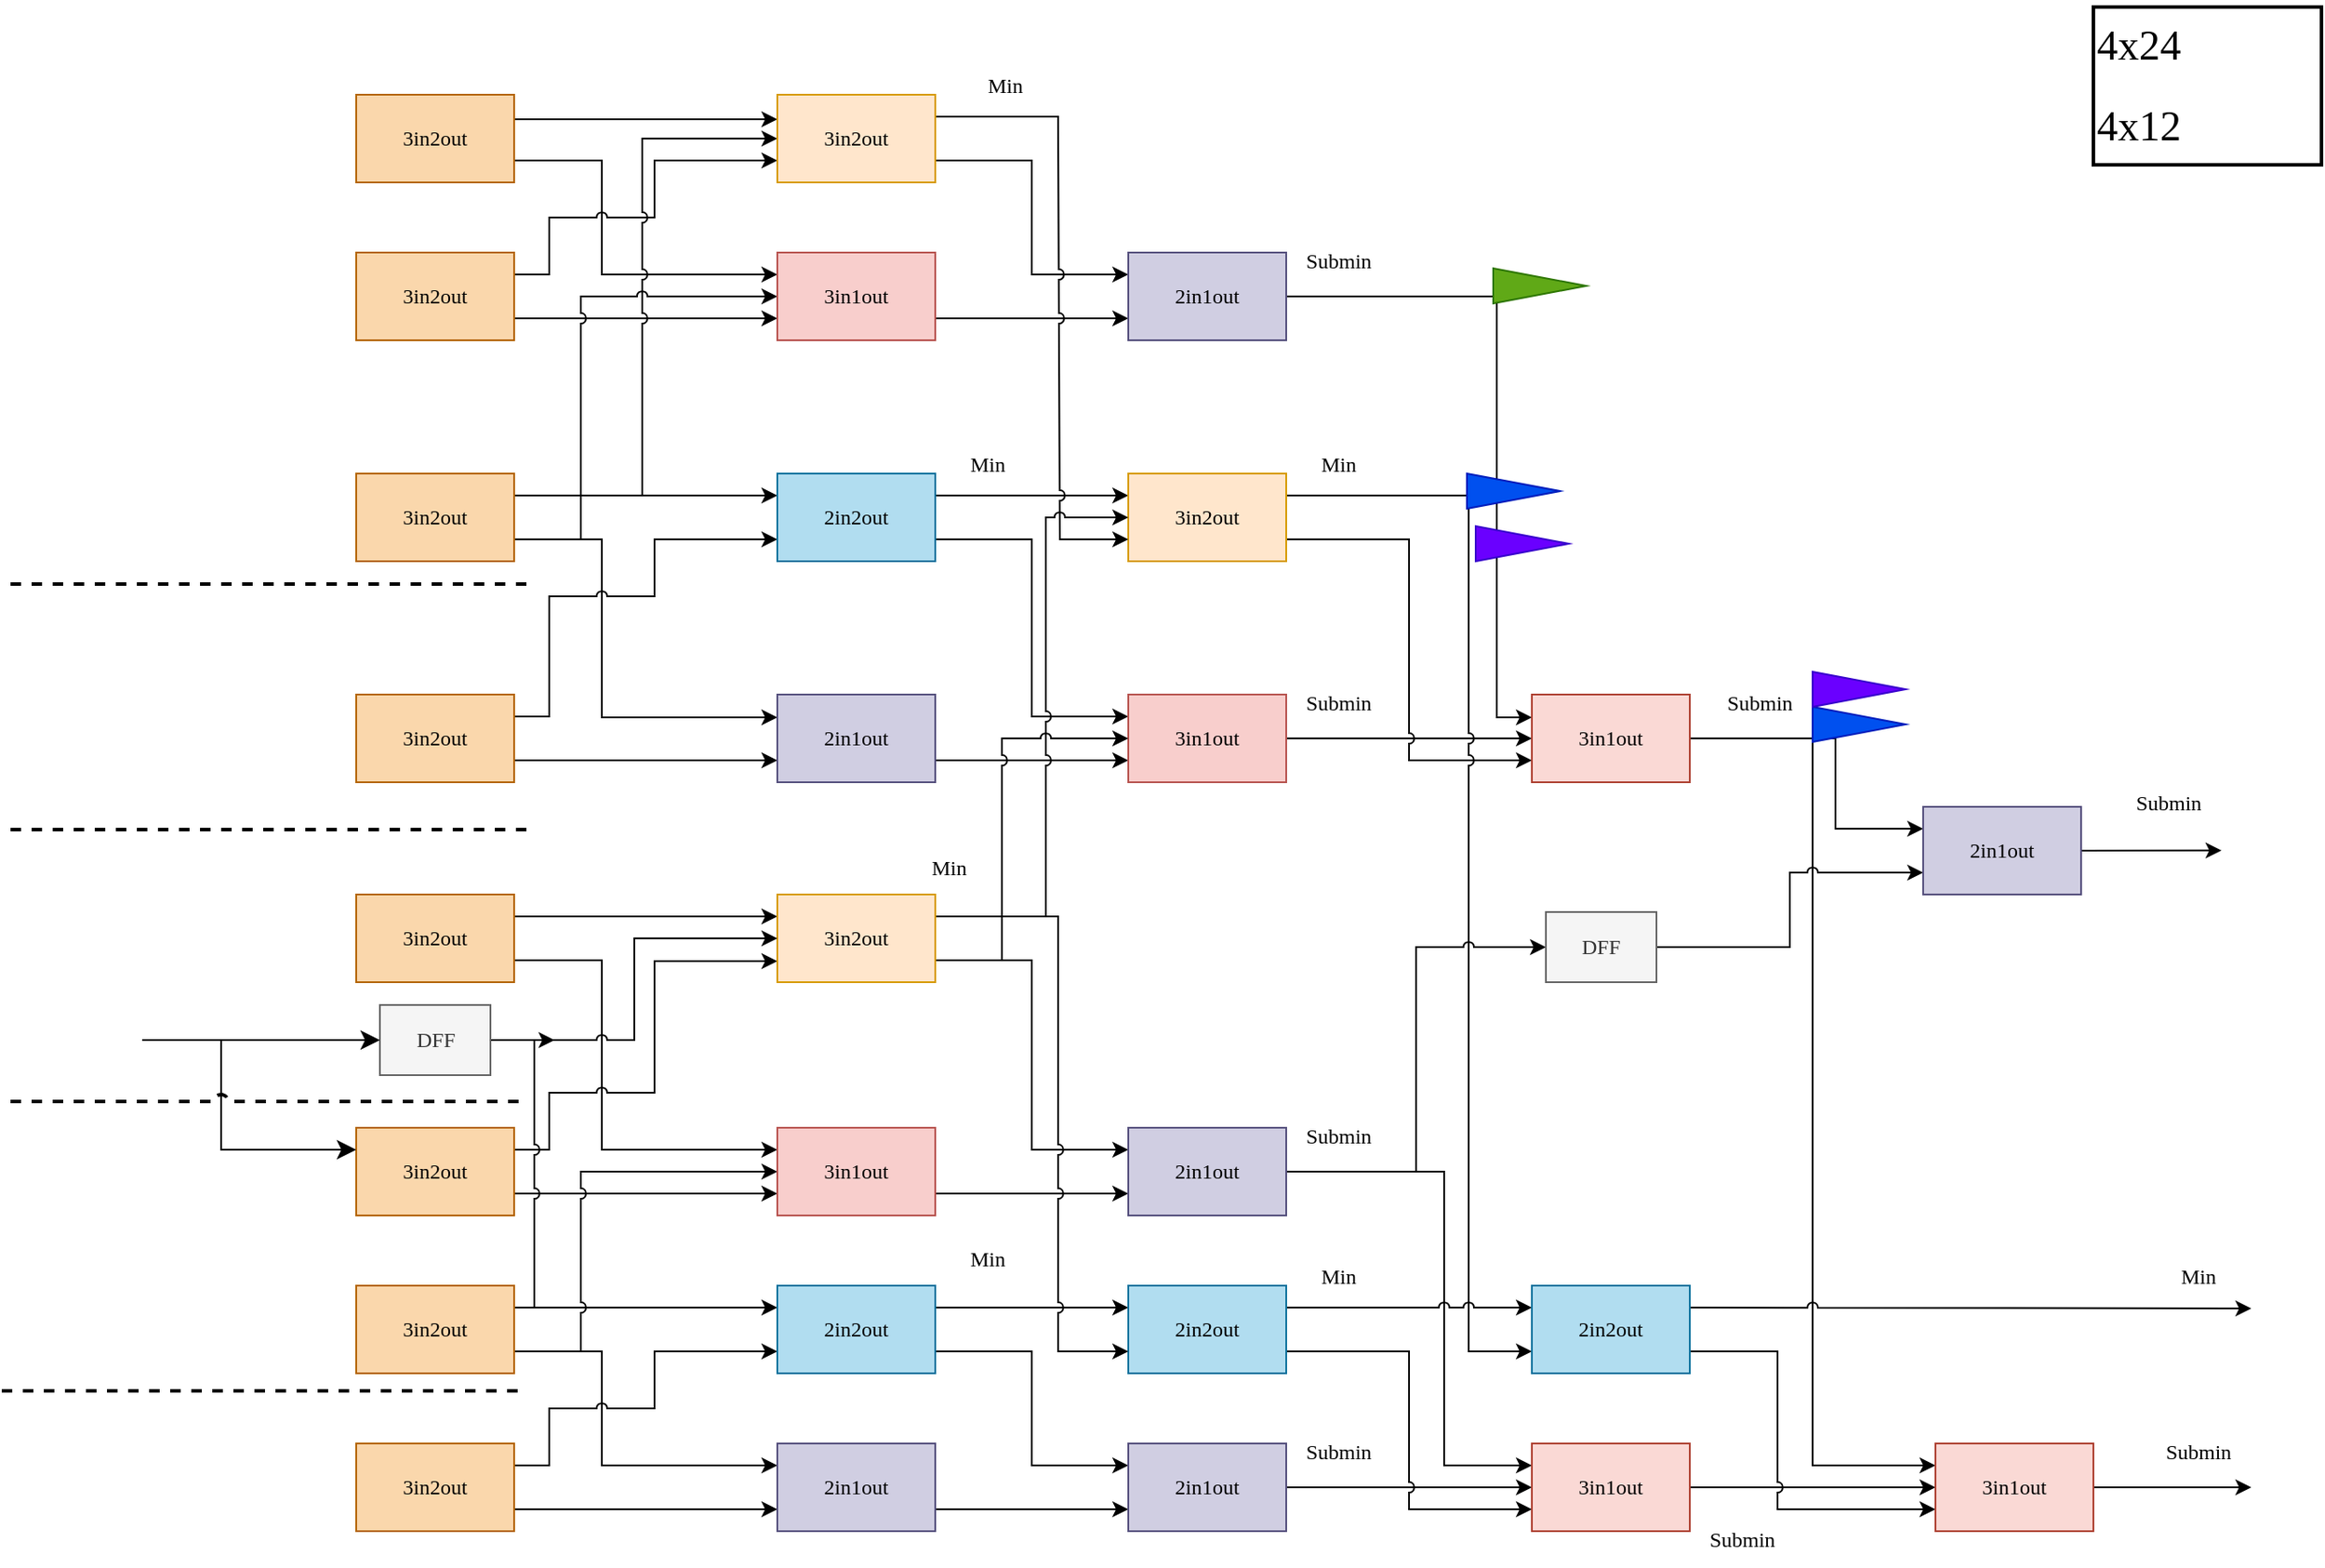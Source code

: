 <mxfile version="14.5.1" type="device" pages="3"><diagram id="oRUs7YiMbLiOCucPEHkE" name="4x24 and 4x12"><mxGraphModel dx="2591" dy="822" grid="1" gridSize="5" guides="1" tooltips="1" connect="1" arrows="1" fold="1" page="1" pageScale="1" pageWidth="1169" pageHeight="827" math="1" shadow="0"><root><mxCell id="0"/><mxCell id="1" parent="0"/><mxCell id="XcYWLEh5awnd829Z7v2t-22" style="edgeStyle=orthogonalEdgeStyle;rounded=0;orthogonalLoop=1;jettySize=auto;html=1;exitX=1;exitY=0.25;exitDx=0;exitDy=0;entryX=0;entryY=0.28;entryDx=0;entryDy=0;fontFamily=Comic Sans MS;entryPerimeter=0;" parent="1" source="XcYWLEh5awnd829Z7v2t-1" target="XcYWLEh5awnd829Z7v2t-63" edge="1"><mxGeometry relative="1" as="geometry"><Array as="points"><mxPoint x="132" y="75"/></Array></mxGeometry></mxCell><mxCell id="XcYWLEh5awnd829Z7v2t-23" style="edgeStyle=orthogonalEdgeStyle;rounded=0;orthogonalLoop=1;jettySize=auto;html=1;exitX=1;exitY=0.75;exitDx=0;exitDy=0;entryX=0;entryY=0.25;entryDx=0;entryDy=0;sketch=0;jumpStyle=arc;fontFamily=Comic Sans MS;" parent="1" source="XcYWLEh5awnd829Z7v2t-1" target="XcYWLEh5awnd829Z7v2t-17" edge="1"><mxGeometry relative="1" as="geometry"><Array as="points"><mxPoint x="182" y="99"/><mxPoint x="182" y="164"/></Array></mxGeometry></mxCell><mxCell id="XcYWLEh5awnd829Z7v2t-1" value="3in2out" style="rounded=0;whiteSpace=wrap;html=1;fontFamily=Comic Sans MS;" parent="1" vertex="1"><mxGeometry x="42" y="61" width="90" height="50" as="geometry"/></mxCell><mxCell id="XcYWLEh5awnd829Z7v2t-7" value="&lt;p style=&quot;line-height: 1.2&quot;&gt;&lt;/p&gt;&lt;div style=&quot;font-size: 24px&quot;&gt;&lt;font style=&quot;font-size: 24px&quot;&gt;4x24&lt;/font&gt;&lt;/div&gt;&lt;div style=&quot;font-size: 14px&quot;&gt;&lt;font style=&quot;font-size: 14px&quot;&gt;&lt;br&gt;&lt;/font&gt;&lt;/div&gt;&lt;div style=&quot;font-size: 24px&quot;&gt;&lt;font style=&quot;font-size: 24px&quot;&gt;4x12&lt;/font&gt;&lt;/div&gt;&lt;p&gt;&lt;/p&gt;" style="text;html=1;strokeColor=default;fillColor=none;align=left;verticalAlign=middle;whiteSpace=wrap;rounded=0;strokeWidth=2;fontFamily=Comic Sans MS;" parent="1" vertex="1"><mxGeometry x="1032" y="11" width="130" height="90" as="geometry"/></mxCell><mxCell id="XcYWLEh5awnd829Z7v2t-21" style="edgeStyle=orthogonalEdgeStyle;rounded=0;orthogonalLoop=1;jettySize=auto;html=1;exitX=1;exitY=0.25;exitDx=0;exitDy=0;entryX=0;entryY=0.75;entryDx=0;entryDy=0;jumpStyle=arc;fontFamily=Comic Sans MS;" parent="1" source="XcYWLEh5awnd829Z7v2t-8" target="XcYWLEh5awnd829Z7v2t-16" edge="1"><mxGeometry relative="1" as="geometry"><Array as="points"><mxPoint x="152" y="164"/><mxPoint x="152" y="131"/><mxPoint x="212" y="131"/><mxPoint x="212" y="99"/></Array></mxGeometry></mxCell><mxCell id="XcYWLEh5awnd829Z7v2t-24" style="edgeStyle=orthogonalEdgeStyle;rounded=0;orthogonalLoop=1;jettySize=auto;html=1;exitX=1;exitY=0.75;exitDx=0;exitDy=0;entryX=0;entryY=0.75;entryDx=0;entryDy=0;fontFamily=Comic Sans MS;" parent="1" source="XcYWLEh5awnd829Z7v2t-8" target="XcYWLEh5awnd829Z7v2t-17" edge="1"><mxGeometry relative="1" as="geometry"/></mxCell><mxCell id="XcYWLEh5awnd829Z7v2t-8" value="3in2out" style="rounded=0;whiteSpace=wrap;html=1;fontFamily=Comic Sans MS;" parent="1" vertex="1"><mxGeometry x="42" y="151" width="90" height="50" as="geometry"/></mxCell><mxCell id="XcYWLEh5awnd829Z7v2t-28" style="edgeStyle=orthogonalEdgeStyle;rounded=0;sketch=0;jumpStyle=arc;orthogonalLoop=1;jettySize=auto;html=1;exitX=1;exitY=0.75;exitDx=0;exitDy=0;entryX=0;entryY=0.25;entryDx=0;entryDy=0;fontFamily=Comic Sans MS;" parent="1" source="XcYWLEh5awnd829Z7v2t-16" target="XcYWLEh5awnd829Z7v2t-18" edge="1"><mxGeometry relative="1" as="geometry"/></mxCell><mxCell id="XcYWLEh5awnd829Z7v2t-16" value="2in2out" style="rounded=0;whiteSpace=wrap;html=1;fontFamily=Comic Sans MS;" parent="1" vertex="1"><mxGeometry x="282" y="61" width="90" height="50" as="geometry"/></mxCell><mxCell id="XcYWLEh5awnd829Z7v2t-29" style="edgeStyle=orthogonalEdgeStyle;rounded=0;sketch=0;jumpStyle=arc;orthogonalLoop=1;jettySize=auto;html=1;exitX=1;exitY=0.75;exitDx=0;exitDy=0;entryX=0;entryY=0.75;entryDx=0;entryDy=0;fontFamily=Comic Sans MS;" parent="1" source="XcYWLEh5awnd829Z7v2t-17" target="XcYWLEh5awnd829Z7v2t-18" edge="1"><mxGeometry relative="1" as="geometry"/></mxCell><mxCell id="XcYWLEh5awnd829Z7v2t-17" value="2in1out" style="rounded=0;whiteSpace=wrap;html=1;fontFamily=Comic Sans MS;" parent="1" vertex="1"><mxGeometry x="282" y="151" width="90" height="50" as="geometry"/></mxCell><mxCell id="XcYWLEh5awnd829Z7v2t-129" style="edgeStyle=orthogonalEdgeStyle;rounded=0;sketch=0;jumpStyle=arc;orthogonalLoop=1;jettySize=auto;html=1;exitX=1;exitY=0.5;exitDx=0;exitDy=0;entryX=0;entryY=0.25;entryDx=0;entryDy=0;fontFamily=Comic Sans MS;" parent="1" source="XcYWLEh5awnd829Z7v2t-18" target="XcYWLEh5awnd829Z7v2t-67" edge="1"><mxGeometry relative="1" as="geometry"><Array as="points"><mxPoint x="692" y="176"/><mxPoint x="692" y="416"/><mxPoint x="712" y="416"/></Array></mxGeometry></mxCell><mxCell id="XcYWLEh5awnd829Z7v2t-18" value="2in1out" style="rounded=0;whiteSpace=wrap;html=1;fillColor=#d0cee2;strokeColor=#56517E;fontFamily=Comic Sans MS;" parent="1" vertex="1"><mxGeometry x="482" y="151" width="90" height="50" as="geometry"/></mxCell><mxCell id="XcYWLEh5awnd829Z7v2t-31" value="Submin" style="text;html=1;strokeColor=none;fillColor=none;align=center;verticalAlign=middle;whiteSpace=wrap;rounded=0;fontFamily=Comic Sans MS;" parent="1" vertex="1"><mxGeometry x="572" y="141" width="60" height="30" as="geometry"/></mxCell><mxCell id="XcYWLEh5awnd829Z7v2t-32" style="edgeStyle=orthogonalEdgeStyle;rounded=0;orthogonalLoop=1;jettySize=auto;html=1;exitX=1;exitY=0.25;exitDx=0;exitDy=0;entryX=0;entryY=0.25;entryDx=0;entryDy=0;fontFamily=Comic Sans MS;" parent="1" source="XcYWLEh5awnd829Z7v2t-34" target="XcYWLEh5awnd829Z7v2t-40" edge="1"><mxGeometry relative="1" as="geometry"/></mxCell><mxCell id="XcYWLEh5awnd829Z7v2t-33" style="edgeStyle=orthogonalEdgeStyle;rounded=0;orthogonalLoop=1;jettySize=auto;html=1;exitX=1;exitY=0.75;exitDx=0;exitDy=0;entryX=0;entryY=0.25;entryDx=0;entryDy=0;sketch=0;jumpStyle=arc;fontFamily=Comic Sans MS;" parent="1" source="XcYWLEh5awnd829Z7v2t-34" target="XcYWLEh5awnd829Z7v2t-42" edge="1"><mxGeometry relative="1" as="geometry"><Array as="points"><mxPoint x="182" y="315"/><mxPoint x="182" y="416"/><mxPoint x="282" y="416"/></Array></mxGeometry></mxCell><mxCell id="XcYWLEh5awnd829Z7v2t-34" value="3in2out" style="rounded=0;whiteSpace=wrap;html=1;fillColor=#f0a30a;fontColor=#000000;strokeColor=#BD7000;fontFamily=Comic Sans MS;" parent="1" vertex="1"><mxGeometry x="42" y="277" width="90" height="50" as="geometry"/></mxCell><mxCell id="XcYWLEh5awnd829Z7v2t-35" style="edgeStyle=orthogonalEdgeStyle;rounded=0;orthogonalLoop=1;jettySize=auto;html=1;exitX=1;exitY=0.25;exitDx=0;exitDy=0;entryX=0;entryY=0.75;entryDx=0;entryDy=0;jumpStyle=arc;fontFamily=Comic Sans MS;" parent="1" source="XcYWLEh5awnd829Z7v2t-37" target="XcYWLEh5awnd829Z7v2t-40" edge="1"><mxGeometry relative="1" as="geometry"><Array as="points"><mxPoint x="152" y="415"/><mxPoint x="152" y="347"/><mxPoint x="212" y="347"/><mxPoint x="212" y="315"/></Array></mxGeometry></mxCell><mxCell id="XcYWLEh5awnd829Z7v2t-36" style="edgeStyle=orthogonalEdgeStyle;rounded=0;orthogonalLoop=1;jettySize=auto;html=1;exitX=1;exitY=0.75;exitDx=0;exitDy=0;entryX=0;entryY=0.75;entryDx=0;entryDy=0;fontFamily=Comic Sans MS;" parent="1" source="XcYWLEh5awnd829Z7v2t-37" target="XcYWLEh5awnd829Z7v2t-42" edge="1"><mxGeometry relative="1" as="geometry"/></mxCell><mxCell id="XcYWLEh5awnd829Z7v2t-37" value="3in2out" style="rounded=0;whiteSpace=wrap;html=1;fillColor=#fad7ac;strokeColor=#b46504;fontFamily=Comic Sans MS;" parent="1" vertex="1"><mxGeometry x="42" y="403" width="90" height="50" as="geometry"/></mxCell><mxCell id="XcYWLEh5awnd829Z7v2t-38" style="edgeStyle=orthogonalEdgeStyle;rounded=0;sketch=0;jumpStyle=arc;orthogonalLoop=1;jettySize=auto;html=1;exitX=1;exitY=0.25;exitDx=0;exitDy=0;entryX=0;entryY=0.25;entryDx=0;entryDy=0;fontFamily=Comic Sans MS;" parent="1" source="XcYWLEh5awnd829Z7v2t-40" target="XcYWLEh5awnd829Z7v2t-47" edge="1"><mxGeometry relative="1" as="geometry"><mxPoint x="422" y="290" as="targetPoint"/></mxGeometry></mxCell><mxCell id="XcYWLEh5awnd829Z7v2t-39" style="edgeStyle=orthogonalEdgeStyle;rounded=0;sketch=0;jumpStyle=arc;orthogonalLoop=1;jettySize=auto;html=1;exitX=1;exitY=0.75;exitDx=0;exitDy=0;entryX=0;entryY=0.25;entryDx=0;entryDy=0;fontFamily=Comic Sans MS;" parent="1" source="XcYWLEh5awnd829Z7v2t-40" target="XcYWLEh5awnd829Z7v2t-44" edge="1"><mxGeometry relative="1" as="geometry"/></mxCell><mxCell id="XcYWLEh5awnd829Z7v2t-40" value="2in2out" style="rounded=0;whiteSpace=wrap;html=1;fontFamily=Comic Sans MS;" parent="1" vertex="1"><mxGeometry x="282" y="277" width="90" height="50" as="geometry"/></mxCell><mxCell id="XcYWLEh5awnd829Z7v2t-41" style="edgeStyle=orthogonalEdgeStyle;rounded=0;sketch=0;jumpStyle=arc;orthogonalLoop=1;jettySize=auto;html=1;exitX=1;exitY=0.75;exitDx=0;exitDy=0;entryX=0;entryY=0.75;entryDx=0;entryDy=0;fontFamily=Comic Sans MS;" parent="1" source="XcYWLEh5awnd829Z7v2t-42" target="XcYWLEh5awnd829Z7v2t-44" edge="1"><mxGeometry relative="1" as="geometry"/></mxCell><mxCell id="XcYWLEh5awnd829Z7v2t-42" value="2in1out" style="rounded=0;whiteSpace=wrap;html=1;fontFamily=Comic Sans MS;" parent="1" vertex="1"><mxGeometry x="282" y="403" width="90" height="50" as="geometry"/></mxCell><mxCell id="XcYWLEh5awnd829Z7v2t-43" style="edgeStyle=orthogonalEdgeStyle;rounded=0;sketch=0;jumpStyle=arc;orthogonalLoop=1;jettySize=auto;html=1;exitX=1;exitY=0.5;exitDx=0;exitDy=0;entryX=0;entryY=0.5;entryDx=0;entryDy=0;fontFamily=Comic Sans MS;" parent="1" source="XcYWLEh5awnd829Z7v2t-44" target="XcYWLEh5awnd829Z7v2t-67" edge="1"><mxGeometry relative="1" as="geometry"><mxPoint x="632" y="427.724" as="targetPoint"/></mxGeometry></mxCell><mxCell id="XcYWLEh5awnd829Z7v2t-44" value="3in1out" style="rounded=0;whiteSpace=wrap;html=1;strokeColor=#b85450;fillColor=#f8cecc;fontFamily=Comic Sans MS;" parent="1" vertex="1"><mxGeometry x="482" y="403" width="90" height="50" as="geometry"/></mxCell><mxCell id="XcYWLEh5awnd829Z7v2t-46" value="Submin" style="text;html=1;strokeColor=none;fillColor=none;align=center;verticalAlign=middle;whiteSpace=wrap;rounded=0;fontFamily=Comic Sans MS;" parent="1" vertex="1"><mxGeometry x="572" y="393" width="60" height="30" as="geometry"/></mxCell><mxCell id="XcYWLEh5awnd829Z7v2t-130" style="edgeStyle=orthogonalEdgeStyle;rounded=0;sketch=0;jumpStyle=arc;orthogonalLoop=1;jettySize=auto;html=1;exitX=1;exitY=0.75;exitDx=0;exitDy=0;entryX=0;entryY=0.75;entryDx=0;entryDy=0;fontFamily=Comic Sans MS;" parent="1" source="XcYWLEh5awnd829Z7v2t-47" target="XcYWLEh5awnd829Z7v2t-67" edge="1"><mxGeometry relative="1" as="geometry"/></mxCell><mxCell id="XcYWLEh5awnd829Z7v2t-132" style="edgeStyle=orthogonalEdgeStyle;rounded=0;sketch=0;jumpStyle=arc;orthogonalLoop=1;jettySize=auto;html=1;exitX=1;exitY=0.25;exitDx=0;exitDy=0;entryX=0;entryY=0.75;entryDx=0;entryDy=0;fontFamily=Comic Sans MS;" parent="1" source="XcYWLEh5awnd829Z7v2t-47" target="XcYWLEh5awnd829Z7v2t-128" edge="1"><mxGeometry relative="1" as="geometry"><Array as="points"><mxPoint x="676" y="290"/><mxPoint x="676" y="778"/></Array></mxGeometry></mxCell><mxCell id="XcYWLEh5awnd829Z7v2t-47" value="3in2out" style="rounded=0;whiteSpace=wrap;html=1;fillColor=#ffe6cc;strokeColor=#d79b00;fontFamily=Comic Sans MS;" parent="1" vertex="1"><mxGeometry x="482" y="277" width="90" height="50" as="geometry"/></mxCell><mxCell id="XcYWLEh5awnd829Z7v2t-48" value="3in2out" style="rounded=0;whiteSpace=wrap;html=1;fillColor=#f0a30a;fontColor=#000000;strokeColor=#BD7000;fontFamily=Comic Sans MS;" parent="1" vertex="1"><mxGeometry x="42" y="61" width="90" height="50" as="geometry"/></mxCell><mxCell id="XcYWLEh5awnd829Z7v2t-49" value="3in2out" style="rounded=0;whiteSpace=wrap;html=1;fillColor=#f0a30a;fontColor=#000000;strokeColor=#BD7000;fontFamily=Comic Sans MS;" parent="1" vertex="1"><mxGeometry x="42" y="151" width="90" height="50" as="geometry"/></mxCell><mxCell id="XcYWLEh5awnd829Z7v2t-50" value="3in2out" style="rounded=0;whiteSpace=wrap;html=1;fillColor=#f0a30a;fontColor=#000000;strokeColor=#BD7000;fontFamily=Comic Sans MS;" parent="1" vertex="1"><mxGeometry x="42" y="61" width="90" height="50" as="geometry"/></mxCell><mxCell id="XcYWLEh5awnd829Z7v2t-51" value="3in2out" style="rounded=0;whiteSpace=wrap;html=1;fillColor=#f0a30a;fontColor=#000000;strokeColor=#BD7000;fontFamily=Comic Sans MS;" parent="1" vertex="1"><mxGeometry x="42" y="151" width="90" height="50" as="geometry"/></mxCell><mxCell id="XcYWLEh5awnd829Z7v2t-52" value="3in2out" style="rounded=0;whiteSpace=wrap;html=1;fillColor=#f0a30a;fontColor=#000000;strokeColor=#BD7000;fontFamily=Comic Sans MS;" parent="1" vertex="1"><mxGeometry x="42" y="277" width="90" height="50" as="geometry"/></mxCell><mxCell id="XcYWLEh5awnd829Z7v2t-53" value="3in2out" style="rounded=0;whiteSpace=wrap;html=1;fillColor=#f0a30a;fontColor=#000000;strokeColor=#BD7000;fontFamily=Comic Sans MS;" parent="1" vertex="1"><mxGeometry x="42" y="61" width="90" height="50" as="geometry"/></mxCell><mxCell id="XcYWLEh5awnd829Z7v2t-54" value="3in2out" style="rounded=0;whiteSpace=wrap;html=1;fillColor=#f0a30a;fontColor=#000000;strokeColor=#BD7000;fontFamily=Comic Sans MS;" parent="1" vertex="1"><mxGeometry x="42" y="151" width="90" height="50" as="geometry"/></mxCell><mxCell id="XcYWLEh5awnd829Z7v2t-55" value="3in2out" style="rounded=0;whiteSpace=wrap;html=1;fillColor=#f0a30a;fontColor=#000000;strokeColor=#BD7000;fontFamily=Comic Sans MS;" parent="1" vertex="1"><mxGeometry x="42" y="277" width="90" height="50" as="geometry"/></mxCell><mxCell id="XcYWLEh5awnd829Z7v2t-56" value="2in2out" style="rounded=0;whiteSpace=wrap;html=1;fontFamily=Comic Sans MS;" parent="1" vertex="1"><mxGeometry x="282" y="61" width="90" height="50" as="geometry"/></mxCell><mxCell id="XcYWLEh5awnd829Z7v2t-57" value="2in1out" style="rounded=0;whiteSpace=wrap;html=1;fontFamily=Comic Sans MS;" parent="1" vertex="1"><mxGeometry x="282" y="151" width="90" height="50" as="geometry"/></mxCell><mxCell id="XcYWLEh5awnd829Z7v2t-58" value="2in2out" style="rounded=0;whiteSpace=wrap;html=1;fontFamily=Comic Sans MS;" parent="1" vertex="1"><mxGeometry x="282" y="277" width="90" height="50" as="geometry"/></mxCell><mxCell id="XcYWLEh5awnd829Z7v2t-59" value="2in1out" style="rounded=0;whiteSpace=wrap;html=1;fontFamily=Comic Sans MS;" parent="1" vertex="1"><mxGeometry x="282" y="403" width="90" height="50" as="geometry"/></mxCell><mxCell id="XcYWLEh5awnd829Z7v2t-60" value="3in2out" style="rounded=0;whiteSpace=wrap;html=1;fillColor=#fad7ac;strokeColor=#b46504;fontFamily=Comic Sans MS;" parent="1" vertex="1"><mxGeometry x="42" y="61" width="90" height="50" as="geometry"/></mxCell><mxCell id="XcYWLEh5awnd829Z7v2t-61" value="3in2out" style="rounded=0;whiteSpace=wrap;html=1;fillColor=#fad7ac;strokeColor=#b46504;fontFamily=Comic Sans MS;" parent="1" vertex="1"><mxGeometry x="42" y="151" width="90" height="50" as="geometry"/></mxCell><mxCell id="3" style="edgeStyle=elbowEdgeStyle;rounded=0;html=1;exitX=1;exitY=0.25;exitDx=0;exitDy=0;fontFamily=Comic Sans MS;jumpStyle=arc;entryX=0;entryY=0.5;entryDx=0;entryDy=0;" parent="1" source="XcYWLEh5awnd829Z7v2t-62" target="XcYWLEh5awnd829Z7v2t-63" edge="1"><mxGeometry relative="1" as="geometry"><mxPoint x="205" y="75" as="targetPoint"/><Array as="points"><mxPoint x="205" y="105"/><mxPoint x="175" y="80"/><mxPoint x="220" y="80"/><mxPoint x="205" y="80"/><mxPoint x="205" y="195"/></Array></mxGeometry></mxCell><mxCell id="4" style="edgeStyle=elbowEdgeStyle;rounded=0;jumpStyle=arc;html=1;exitX=1;exitY=0.75;exitDx=0;exitDy=0;entryX=0;entryY=0.5;entryDx=0;entryDy=0;fontFamily=Comic Sans MS;" parent="1" source="XcYWLEh5awnd829Z7v2t-62" target="XcYWLEh5awnd829Z7v2t-64" edge="1"><mxGeometry relative="1" as="geometry"><Array as="points"><mxPoint x="170" y="245"/></Array></mxGeometry></mxCell><mxCell id="XcYWLEh5awnd829Z7v2t-62" value="3in2out" style="rounded=0;whiteSpace=wrap;html=1;fillColor=#fad7ac;strokeColor=#b46504;fontFamily=Comic Sans MS;" parent="1" vertex="1"><mxGeometry x="42" y="277" width="90" height="50" as="geometry"/></mxCell><mxCell id="XcYWLEh5awnd829Z7v2t-68" style="edgeStyle=orthogonalEdgeStyle;rounded=0;sketch=0;jumpStyle=arc;orthogonalLoop=1;jettySize=auto;html=1;exitX=1;exitY=0.25;exitDx=0;exitDy=0;entryX=0;entryY=0.75;entryDx=0;entryDy=0;fontFamily=Comic Sans MS;" parent="1" source="XcYWLEh5awnd829Z7v2t-63" target="XcYWLEh5awnd829Z7v2t-47" edge="1"><mxGeometry relative="1" as="geometry"><mxPoint x="462" y="291" as="targetPoint"/><Array as="points"><mxPoint x="442" y="74"/><mxPoint x="442" y="278"/><mxPoint x="443" y="278"/><mxPoint x="443" y="315"/></Array></mxGeometry></mxCell><mxCell id="XcYWLEh5awnd829Z7v2t-63" value="3in2out" style="rounded=0;whiteSpace=wrap;html=1;strokeColor=#d79b00;fillColor=#ffe6cc;fontFamily=Comic Sans MS;" parent="1" vertex="1"><mxGeometry x="282" y="61" width="90" height="50" as="geometry"/></mxCell><mxCell id="XcYWLEh5awnd829Z7v2t-64" value="3in1out" style="rounded=0;whiteSpace=wrap;html=1;strokeColor=#b85450;fillColor=#f8cecc;fontFamily=Comic Sans MS;" parent="1" vertex="1"><mxGeometry x="282" y="151" width="90" height="50" as="geometry"/></mxCell><mxCell id="XcYWLEh5awnd829Z7v2t-65" value="2in2out" style="rounded=0;whiteSpace=wrap;html=1;strokeColor=#10739e;fillColor=#b1ddf0;fontFamily=Comic Sans MS;" parent="1" vertex="1"><mxGeometry x="282" y="277" width="90" height="50" as="geometry"/></mxCell><mxCell id="XcYWLEh5awnd829Z7v2t-66" value="2in1out" style="rounded=0;whiteSpace=wrap;html=1;strokeColor=#56517E;fillColor=#d0cee2;fontFamily=Comic Sans MS;" parent="1" vertex="1"><mxGeometry x="282" y="403" width="90" height="50" as="geometry"/></mxCell><mxCell id="XcYWLEh5awnd829Z7v2t-72" style="edgeStyle=orthogonalEdgeStyle;rounded=0;sketch=0;jumpStyle=arc;orthogonalLoop=1;jettySize=auto;html=1;exitX=1;exitY=0.5;exitDx=0;exitDy=0;entryX=0;entryY=0.25;entryDx=0;entryDy=0;fontFamily=Comic Sans MS;" parent="1" source="XcYWLEh5awnd829Z7v2t-67" target="XcYWLEh5awnd829Z7v2t-134" edge="1"><mxGeometry relative="1" as="geometry"><mxPoint x="882" y="355.724" as="targetPoint"/></mxGeometry></mxCell><mxCell id="24" style="edgeStyle=elbowEdgeStyle;rounded=0;jumpStyle=arc;html=1;exitX=1;exitY=0.5;exitDx=0;exitDy=0;entryX=0;entryY=0.25;entryDx=0;entryDy=0;strokeWidth=1;fontFamily=Comic Sans MS;" parent="1" source="XcYWLEh5awnd829Z7v2t-67" target="22" edge="1"><mxGeometry relative="1" as="geometry"><Array as="points"><mxPoint x="885" y="460"/></Array></mxGeometry></mxCell><mxCell id="XcYWLEh5awnd829Z7v2t-67" value="3in1out" style="rounded=0;whiteSpace=wrap;html=1;strokeColor=#ae4132;fillColor=#fad9d5;fontFamily=Comic Sans MS;" parent="1" vertex="1"><mxGeometry x="712" y="403" width="90" height="50" as="geometry"/></mxCell><mxCell id="XcYWLEh5awnd829Z7v2t-74" style="edgeStyle=orthogonalEdgeStyle;rounded=0;orthogonalLoop=1;jettySize=auto;html=1;exitX=1;exitY=0.25;exitDx=0;exitDy=0;entryX=0;entryY=0.25;entryDx=0;entryDy=0;fontFamily=Comic Sans MS;" parent="1" source="XcYWLEh5awnd829Z7v2t-76" target="XcYWLEh5awnd829Z7v2t-81" edge="1"><mxGeometry relative="1" as="geometry"/></mxCell><mxCell id="XcYWLEh5awnd829Z7v2t-75" style="edgeStyle=orthogonalEdgeStyle;rounded=0;orthogonalLoop=1;jettySize=auto;html=1;exitX=1;exitY=0.75;exitDx=0;exitDy=0;entryX=0;entryY=0.25;entryDx=0;entryDy=0;sketch=0;jumpStyle=arc;fontFamily=Comic Sans MS;" parent="1" source="XcYWLEh5awnd829Z7v2t-76" target="XcYWLEh5awnd829Z7v2t-83" edge="1"><mxGeometry relative="1" as="geometry"><Array as="points"><mxPoint x="182" y="555"/><mxPoint x="182" y="663"/></Array></mxGeometry></mxCell><mxCell id="XcYWLEh5awnd829Z7v2t-76" value="3in2out" style="rounded=0;whiteSpace=wrap;html=1;fontFamily=Comic Sans MS;" parent="1" vertex="1"><mxGeometry x="42" y="517" width="90" height="50" as="geometry"/></mxCell><mxCell id="XcYWLEh5awnd829Z7v2t-77" style="edgeStyle=orthogonalEdgeStyle;rounded=0;orthogonalLoop=1;jettySize=auto;html=1;exitX=1;exitY=0.25;exitDx=0;exitDy=0;entryX=0;entryY=0.75;entryDx=0;entryDy=0;jumpStyle=arc;fontFamily=Comic Sans MS;" parent="1" source="XcYWLEh5awnd829Z7v2t-79" target="XcYWLEh5awnd829Z7v2t-81" edge="1"><mxGeometry relative="1" as="geometry"><Array as="points"><mxPoint x="152" y="663"/><mxPoint x="152" y="630"/><mxPoint x="212" y="630"/><mxPoint x="212" y="555"/><mxPoint x="282" y="555"/></Array></mxGeometry></mxCell><mxCell id="XcYWLEh5awnd829Z7v2t-78" style="edgeStyle=orthogonalEdgeStyle;rounded=0;orthogonalLoop=1;jettySize=auto;html=1;exitX=1;exitY=0.75;exitDx=0;exitDy=0;entryX=0;entryY=0.75;entryDx=0;entryDy=0;fontFamily=Comic Sans MS;" parent="1" source="XcYWLEh5awnd829Z7v2t-79" target="XcYWLEh5awnd829Z7v2t-83" edge="1"><mxGeometry relative="1" as="geometry"/></mxCell><mxCell id="XcYWLEh5awnd829Z7v2t-79" value="3in2out" style="rounded=0;whiteSpace=wrap;html=1;fontFamily=Comic Sans MS;" parent="1" vertex="1"><mxGeometry x="42" y="650" width="90" height="50" as="geometry"/></mxCell><mxCell id="XcYWLEh5awnd829Z7v2t-80" style="edgeStyle=orthogonalEdgeStyle;rounded=0;sketch=0;jumpStyle=arc;orthogonalLoop=1;jettySize=auto;html=1;exitX=1;exitY=0.75;exitDx=0;exitDy=0;entryX=0;entryY=0.25;entryDx=0;entryDy=0;fontFamily=Comic Sans MS;" parent="1" source="XcYWLEh5awnd829Z7v2t-81" target="XcYWLEh5awnd829Z7v2t-85" edge="1"><mxGeometry relative="1" as="geometry"/></mxCell><mxCell id="XcYWLEh5awnd829Z7v2t-81" value="2in2out" style="rounded=0;whiteSpace=wrap;html=1;fontFamily=Comic Sans MS;" parent="1" vertex="1"><mxGeometry x="282" y="517" width="90" height="50" as="geometry"/></mxCell><mxCell id="XcYWLEh5awnd829Z7v2t-82" style="edgeStyle=orthogonalEdgeStyle;rounded=0;sketch=0;jumpStyle=arc;orthogonalLoop=1;jettySize=auto;html=1;exitX=1;exitY=0.75;exitDx=0;exitDy=0;entryX=0;entryY=0.75;entryDx=0;entryDy=0;fontFamily=Comic Sans MS;" parent="1" source="XcYWLEh5awnd829Z7v2t-83" target="XcYWLEh5awnd829Z7v2t-85" edge="1"><mxGeometry relative="1" as="geometry"/></mxCell><mxCell id="XcYWLEh5awnd829Z7v2t-83" value="2in1out" style="rounded=0;whiteSpace=wrap;html=1;fontFamily=Comic Sans MS;" parent="1" vertex="1"><mxGeometry x="282" y="650" width="90" height="50" as="geometry"/></mxCell><mxCell id="XcYWLEh5awnd829Z7v2t-84" style="edgeStyle=orthogonalEdgeStyle;rounded=0;sketch=0;jumpStyle=arc;orthogonalLoop=1;jettySize=auto;html=1;exitX=1;exitY=0.5;exitDx=0;exitDy=0;entryX=0;entryY=0.25;entryDx=0;entryDy=0;fontFamily=Comic Sans MS;" parent="1" source="XcYWLEh5awnd829Z7v2t-85" target="XcYWLEh5awnd829Z7v2t-126" edge="1"><mxGeometry relative="1" as="geometry"><Array as="points"><mxPoint x="662" y="675"/><mxPoint x="662" y="843"/></Array></mxGeometry></mxCell><mxCell id="21" style="edgeStyle=elbowEdgeStyle;rounded=0;jumpStyle=arc;html=1;exitX=1;exitY=0.5;exitDx=0;exitDy=0;entryX=0;entryY=0.5;entryDx=0;entryDy=0;strokeWidth=1;fontFamily=Comic Sans MS;" parent="1" source="XcYWLEh5awnd829Z7v2t-85" target="20" edge="1"><mxGeometry relative="1" as="geometry"/></mxCell><mxCell id="XcYWLEh5awnd829Z7v2t-85" value="2in1out" style="rounded=0;whiteSpace=wrap;html=1;fillColor=#d0cee2;strokeColor=#56517E;fontFamily=Comic Sans MS;" parent="1" vertex="1"><mxGeometry x="482" y="650" width="90" height="50" as="geometry"/></mxCell><mxCell id="XcYWLEh5awnd829Z7v2t-86" value="Submin" style="text;html=1;strokeColor=none;fillColor=none;align=center;verticalAlign=middle;whiteSpace=wrap;rounded=0;fontFamily=Comic Sans MS;" parent="1" vertex="1"><mxGeometry x="572" y="640" width="60" height="30" as="geometry"/></mxCell><mxCell id="XcYWLEh5awnd829Z7v2t-87" style="edgeStyle=orthogonalEdgeStyle;rounded=0;orthogonalLoop=1;jettySize=auto;html=1;exitX=1;exitY=0.25;exitDx=0;exitDy=0;entryX=0;entryY=0.25;entryDx=0;entryDy=0;fontFamily=Comic Sans MS;" parent="1" source="XcYWLEh5awnd829Z7v2t-89" target="XcYWLEh5awnd829Z7v2t-95" edge="1"><mxGeometry relative="1" as="geometry"/></mxCell><mxCell id="XcYWLEh5awnd829Z7v2t-88" style="edgeStyle=orthogonalEdgeStyle;rounded=0;orthogonalLoop=1;jettySize=auto;html=1;exitX=1;exitY=0.75;exitDx=0;exitDy=0;entryX=0;entryY=0.25;entryDx=0;entryDy=0;sketch=0;jumpStyle=arc;fontFamily=Comic Sans MS;" parent="1" source="XcYWLEh5awnd829Z7v2t-89" target="XcYWLEh5awnd829Z7v2t-97" edge="1"><mxGeometry relative="1" as="geometry"><Array as="points"><mxPoint x="182" y="778"/><mxPoint x="182" y="843"/></Array></mxGeometry></mxCell><mxCell id="XcYWLEh5awnd829Z7v2t-89" value="3in2out" style="rounded=0;whiteSpace=wrap;html=1;fillColor=#f0a30a;fontColor=#000000;strokeColor=#BD7000;fontFamily=Comic Sans MS;" parent="1" vertex="1"><mxGeometry x="42" y="740" width="90" height="50" as="geometry"/></mxCell><mxCell id="XcYWLEh5awnd829Z7v2t-90" style="edgeStyle=orthogonalEdgeStyle;rounded=0;orthogonalLoop=1;jettySize=auto;html=1;exitX=1;exitY=0.25;exitDx=0;exitDy=0;entryX=0;entryY=0.75;entryDx=0;entryDy=0;jumpStyle=arc;fontFamily=Comic Sans MS;" parent="1" source="XcYWLEh5awnd829Z7v2t-92" target="XcYWLEh5awnd829Z7v2t-95" edge="1"><mxGeometry relative="1" as="geometry"><Array as="points"><mxPoint x="152" y="843"/><mxPoint x="152" y="810"/><mxPoint x="212" y="810"/><mxPoint x="212" y="778"/></Array></mxGeometry></mxCell><mxCell id="XcYWLEh5awnd829Z7v2t-91" style="edgeStyle=orthogonalEdgeStyle;rounded=0;orthogonalLoop=1;jettySize=auto;html=1;exitX=1;exitY=0.75;exitDx=0;exitDy=0;entryX=0;entryY=0.75;entryDx=0;entryDy=0;fontFamily=Comic Sans MS;" parent="1" source="XcYWLEh5awnd829Z7v2t-92" target="XcYWLEh5awnd829Z7v2t-97" edge="1"><mxGeometry relative="1" as="geometry"/></mxCell><mxCell id="XcYWLEh5awnd829Z7v2t-92" value="3in2out" style="rounded=0;whiteSpace=wrap;html=1;fillColor=#fad7ac;strokeColor=#b46504;fontFamily=Comic Sans MS;" parent="1" vertex="1"><mxGeometry x="42" y="830" width="90" height="50" as="geometry"/></mxCell><mxCell id="XcYWLEh5awnd829Z7v2t-93" style="edgeStyle=orthogonalEdgeStyle;rounded=0;sketch=0;jumpStyle=arc;orthogonalLoop=1;jettySize=auto;html=1;exitX=1;exitY=0.25;exitDx=0;exitDy=0;entryX=0;entryY=0.25;entryDx=0;entryDy=0;fontFamily=Comic Sans MS;" parent="1" source="XcYWLEh5awnd829Z7v2t-95" target="XcYWLEh5awnd829Z7v2t-104" edge="1"><mxGeometry relative="1" as="geometry"><mxPoint x="422" y="753" as="targetPoint"/></mxGeometry></mxCell><mxCell id="XcYWLEh5awnd829Z7v2t-94" style="edgeStyle=orthogonalEdgeStyle;rounded=0;sketch=0;jumpStyle=arc;orthogonalLoop=1;jettySize=auto;html=1;exitX=1;exitY=0.75;exitDx=0;exitDy=0;entryX=0;entryY=0.25;entryDx=0;entryDy=0;fontFamily=Comic Sans MS;" parent="1" source="XcYWLEh5awnd829Z7v2t-95" target="XcYWLEh5awnd829Z7v2t-99" edge="1"><mxGeometry relative="1" as="geometry"/></mxCell><mxCell id="XcYWLEh5awnd829Z7v2t-95" value="2in2out" style="rounded=0;whiteSpace=wrap;html=1;fontFamily=Comic Sans MS;" parent="1" vertex="1"><mxGeometry x="282" y="740" width="90" height="50" as="geometry"/></mxCell><mxCell id="XcYWLEh5awnd829Z7v2t-96" style="edgeStyle=orthogonalEdgeStyle;rounded=0;sketch=0;jumpStyle=arc;orthogonalLoop=1;jettySize=auto;html=1;exitX=1;exitY=0.75;exitDx=0;exitDy=0;entryX=0;entryY=0.75;entryDx=0;entryDy=0;fontFamily=Comic Sans MS;" parent="1" source="XcYWLEh5awnd829Z7v2t-97" target="XcYWLEh5awnd829Z7v2t-99" edge="1"><mxGeometry relative="1" as="geometry"/></mxCell><mxCell id="XcYWLEh5awnd829Z7v2t-97" value="2in1out" style="rounded=0;whiteSpace=wrap;html=1;fontFamily=Comic Sans MS;" parent="1" vertex="1"><mxGeometry x="282" y="830" width="90" height="50" as="geometry"/></mxCell><mxCell id="XcYWLEh5awnd829Z7v2t-98" style="edgeStyle=orthogonalEdgeStyle;rounded=0;sketch=0;jumpStyle=arc;orthogonalLoop=1;jettySize=auto;html=1;exitX=1;exitY=0.5;exitDx=0;exitDy=0;entryX=0;entryY=0.5;entryDx=0;entryDy=0;fontFamily=Comic Sans MS;" parent="1" source="XcYWLEh5awnd829Z7v2t-99" target="XcYWLEh5awnd829Z7v2t-126" edge="1"><mxGeometry relative="1" as="geometry"><mxPoint x="632" y="854.724" as="targetPoint"/></mxGeometry></mxCell><mxCell id="XcYWLEh5awnd829Z7v2t-99" value="2in1out" style="rounded=0;whiteSpace=wrap;html=1;strokeColor=#56517E;fillColor=#d0cee2;fontFamily=Comic Sans MS;" parent="1" vertex="1"><mxGeometry x="482" y="830" width="90" height="50" as="geometry"/></mxCell><mxCell id="XcYWLEh5awnd829Z7v2t-100" value="Min" style="text;html=1;strokeColor=none;fillColor=none;align=center;verticalAlign=middle;whiteSpace=wrap;rounded=0;fontFamily=Comic Sans MS;" parent="1" vertex="1"><mxGeometry x="1062" y="720" width="60" height="30" as="geometry"/></mxCell><mxCell id="XcYWLEh5awnd829Z7v2t-101" value="Submin" style="text;html=1;strokeColor=none;fillColor=none;align=center;verticalAlign=middle;whiteSpace=wrap;rounded=0;fontFamily=Comic Sans MS;" parent="1" vertex="1"><mxGeometry x="572" y="820" width="60" height="30" as="geometry"/></mxCell><mxCell id="XcYWLEh5awnd829Z7v2t-103" style="edgeStyle=orthogonalEdgeStyle;rounded=0;sketch=0;jumpStyle=arc;orthogonalLoop=1;jettySize=auto;html=1;exitX=1;exitY=0.75;exitDx=0;exitDy=0;entryX=0;entryY=0.75;entryDx=0;entryDy=0;fontFamily=Comic Sans MS;" parent="1" source="XcYWLEh5awnd829Z7v2t-104" target="XcYWLEh5awnd829Z7v2t-126" edge="1"><mxGeometry relative="1" as="geometry"/></mxCell><mxCell id="XcYWLEh5awnd829Z7v2t-131" style="edgeStyle=orthogonalEdgeStyle;rounded=0;sketch=0;jumpStyle=arc;orthogonalLoop=1;jettySize=auto;html=1;exitX=1;exitY=0.25;exitDx=0;exitDy=0;entryX=0;entryY=0.25;entryDx=0;entryDy=0;fontFamily=Comic Sans MS;" parent="1" source="XcYWLEh5awnd829Z7v2t-104" target="XcYWLEh5awnd829Z7v2t-128" edge="1"><mxGeometry relative="1" as="geometry"/></mxCell><mxCell id="XcYWLEh5awnd829Z7v2t-104" value="2in2out" style="rounded=0;whiteSpace=wrap;html=1;fillColor=#b1ddf0;strokeColor=#10739e;fontFamily=Comic Sans MS;" parent="1" vertex="1"><mxGeometry x="482" y="740" width="90" height="50" as="geometry"/></mxCell><mxCell id="XcYWLEh5awnd829Z7v2t-105" value="3in2out" style="rounded=0;whiteSpace=wrap;html=1;fillColor=#f0a30a;fontColor=#000000;strokeColor=#BD7000;fontFamily=Comic Sans MS;" parent="1" vertex="1"><mxGeometry x="42" y="517" width="90" height="50" as="geometry"/></mxCell><mxCell id="XcYWLEh5awnd829Z7v2t-106" value="3in2out" style="rounded=0;whiteSpace=wrap;html=1;fillColor=#f0a30a;fontColor=#000000;strokeColor=#BD7000;fontFamily=Comic Sans MS;" parent="1" vertex="1"><mxGeometry x="42" y="650" width="90" height="50" as="geometry"/></mxCell><mxCell id="XcYWLEh5awnd829Z7v2t-107" value="3in2out" style="rounded=0;whiteSpace=wrap;html=1;fillColor=#f0a30a;fontColor=#000000;strokeColor=#BD7000;fontFamily=Comic Sans MS;" parent="1" vertex="1"><mxGeometry x="42" y="517" width="90" height="50" as="geometry"/></mxCell><mxCell id="XcYWLEh5awnd829Z7v2t-108" value="3in2out" style="rounded=0;whiteSpace=wrap;html=1;fillColor=#f0a30a;fontColor=#000000;strokeColor=#BD7000;fontFamily=Comic Sans MS;" parent="1" vertex="1"><mxGeometry x="42" y="650" width="90" height="50" as="geometry"/></mxCell><mxCell id="XcYWLEh5awnd829Z7v2t-109" value="3in2out" style="rounded=0;whiteSpace=wrap;html=1;fillColor=#f0a30a;fontColor=#000000;strokeColor=#BD7000;fontFamily=Comic Sans MS;" parent="1" vertex="1"><mxGeometry x="42" y="740" width="90" height="50" as="geometry"/></mxCell><mxCell id="XcYWLEh5awnd829Z7v2t-110" value="3in2out" style="rounded=0;whiteSpace=wrap;html=1;fillColor=#f0a30a;fontColor=#000000;strokeColor=#BD7000;fontFamily=Comic Sans MS;" parent="1" vertex="1"><mxGeometry x="42" y="517" width="90" height="50" as="geometry"/></mxCell><mxCell id="XcYWLEh5awnd829Z7v2t-111" value="3in2out" style="rounded=0;whiteSpace=wrap;html=1;fillColor=#f0a30a;fontColor=#000000;strokeColor=#BD7000;fontFamily=Comic Sans MS;" parent="1" vertex="1"><mxGeometry x="42" y="650" width="90" height="50" as="geometry"/></mxCell><mxCell id="XcYWLEh5awnd829Z7v2t-112" value="3in2out" style="rounded=0;whiteSpace=wrap;html=1;fillColor=#f0a30a;fontColor=#000000;strokeColor=#BD7000;fontFamily=Comic Sans MS;" parent="1" vertex="1"><mxGeometry x="42" y="740" width="90" height="50" as="geometry"/></mxCell><mxCell id="XcYWLEh5awnd829Z7v2t-113" value="2in2out" style="rounded=0;whiteSpace=wrap;html=1;fontFamily=Comic Sans MS;" parent="1" vertex="1"><mxGeometry x="282" y="517" width="90" height="50" as="geometry"/></mxCell><mxCell id="XcYWLEh5awnd829Z7v2t-114" value="2in1out" style="rounded=0;whiteSpace=wrap;html=1;fontFamily=Comic Sans MS;" parent="1" vertex="1"><mxGeometry x="282" y="650" width="90" height="50" as="geometry"/></mxCell><mxCell id="XcYWLEh5awnd829Z7v2t-115" value="2in2out" style="rounded=0;whiteSpace=wrap;html=1;fontFamily=Comic Sans MS;" parent="1" vertex="1"><mxGeometry x="282" y="740" width="90" height="50" as="geometry"/></mxCell><mxCell id="XcYWLEh5awnd829Z7v2t-116" value="2in1out" style="rounded=0;whiteSpace=wrap;html=1;fontFamily=Comic Sans MS;" parent="1" vertex="1"><mxGeometry x="282" y="830" width="90" height="50" as="geometry"/></mxCell><mxCell id="XcYWLEh5awnd829Z7v2t-117" value="3in2out" style="rounded=0;whiteSpace=wrap;html=1;fillColor=#fad7ac;strokeColor=#b46504;fontFamily=Comic Sans MS;" parent="1" vertex="1"><mxGeometry x="42" y="517" width="90" height="50" as="geometry"/></mxCell><mxCell id="XcYWLEh5awnd829Z7v2t-118" value="3in2out" style="rounded=0;whiteSpace=wrap;html=1;fillColor=#fad7ac;strokeColor=#b46504;fontFamily=Comic Sans MS;" parent="1" vertex="1"><mxGeometry x="42" y="650" width="90" height="50" as="geometry"/></mxCell><mxCell id="18" style="edgeStyle=elbowEdgeStyle;rounded=0;jumpStyle=arc;html=1;exitX=1;exitY=0.25;exitDx=0;exitDy=0;strokeWidth=1;fontFamily=Comic Sans MS;" parent="1" source="XcYWLEh5awnd829Z7v2t-119" edge="1"><mxGeometry relative="1" as="geometry"><mxPoint x="155" y="600" as="targetPoint"/></mxGeometry></mxCell><mxCell id="19" style="edgeStyle=elbowEdgeStyle;rounded=0;jumpStyle=arc;html=1;exitX=1;exitY=0.75;exitDx=0;exitDy=0;entryX=0;entryY=0.5;entryDx=0;entryDy=0;strokeWidth=1;fontFamily=Comic Sans MS;" parent="1" source="XcYWLEh5awnd829Z7v2t-119" target="XcYWLEh5awnd829Z7v2t-122" edge="1"><mxGeometry relative="1" as="geometry"><Array as="points"><mxPoint x="170" y="735"/></Array></mxGeometry></mxCell><mxCell id="XcYWLEh5awnd829Z7v2t-119" value="3in2out" style="rounded=0;whiteSpace=wrap;html=1;fillColor=#fad7ac;strokeColor=#b46504;fontFamily=Comic Sans MS;" parent="1" vertex="1"><mxGeometry x="42" y="740" width="90" height="50" as="geometry"/></mxCell><mxCell id="XcYWLEh5awnd829Z7v2t-120" style="edgeStyle=orthogonalEdgeStyle;rounded=0;sketch=0;jumpStyle=arc;orthogonalLoop=1;jettySize=auto;html=1;exitX=1;exitY=0.25;exitDx=0;exitDy=0;entryX=0;entryY=0.75;entryDx=0;entryDy=0;fontFamily=Comic Sans MS;" parent="1" source="XcYWLEh5awnd829Z7v2t-121" target="XcYWLEh5awnd829Z7v2t-104" edge="1"><mxGeometry relative="1" as="geometry"><mxPoint x="462" y="790" as="targetPoint"/><Array as="points"><mxPoint x="442" y="530"/><mxPoint x="442" y="778"/></Array></mxGeometry></mxCell><mxCell id="15" style="edgeStyle=elbowEdgeStyle;rounded=0;jumpStyle=arc;html=1;exitX=1;exitY=0.25;exitDx=0;exitDy=0;entryX=0;entryY=0.5;entryDx=0;entryDy=0;strokeWidth=1;fontFamily=Comic Sans MS;" parent="1" source="XcYWLEh5awnd829Z7v2t-121" target="XcYWLEh5awnd829Z7v2t-47" edge="1"><mxGeometry relative="1" as="geometry"><Array as="points"><mxPoint x="435" y="415"/></Array></mxGeometry></mxCell><mxCell id="17" style="edgeStyle=elbowEdgeStyle;rounded=0;jumpStyle=arc;html=1;exitX=1;exitY=0.75;exitDx=0;exitDy=0;entryX=0;entryY=0.5;entryDx=0;entryDy=0;strokeWidth=1;fontFamily=Comic Sans MS;" parent="1" source="XcYWLEh5awnd829Z7v2t-121" target="XcYWLEh5awnd829Z7v2t-44" edge="1"><mxGeometry relative="1" as="geometry"><Array as="points"><mxPoint x="410" y="500"/></Array></mxGeometry></mxCell><mxCell id="XcYWLEh5awnd829Z7v2t-121" value="3in2out" style="rounded=0;whiteSpace=wrap;html=1;strokeColor=#d79b00;fillColor=#ffe6cc;fontFamily=Comic Sans MS;" parent="1" vertex="1"><mxGeometry x="282" y="517" width="90" height="50" as="geometry"/></mxCell><mxCell id="XcYWLEh5awnd829Z7v2t-122" value="3in1out" style="rounded=0;whiteSpace=wrap;html=1;strokeColor=#b85450;fillColor=#f8cecc;fontFamily=Comic Sans MS;" parent="1" vertex="1"><mxGeometry x="282" y="650" width="90" height="50" as="geometry"/></mxCell><mxCell id="XcYWLEh5awnd829Z7v2t-123" value="2in2out" style="rounded=0;whiteSpace=wrap;html=1;strokeColor=#10739e;fillColor=#b1ddf0;fontFamily=Comic Sans MS;" parent="1" vertex="1"><mxGeometry x="282" y="740" width="90" height="50" as="geometry"/></mxCell><mxCell id="XcYWLEh5awnd829Z7v2t-124" value="2in1out" style="rounded=0;whiteSpace=wrap;html=1;strokeColor=#56517E;fillColor=#d0cee2;fontFamily=Comic Sans MS;" parent="1" vertex="1"><mxGeometry x="282" y="830" width="90" height="50" as="geometry"/></mxCell><mxCell id="XcYWLEh5awnd829Z7v2t-125" style="edgeStyle=orthogonalEdgeStyle;rounded=0;sketch=0;jumpStyle=arc;orthogonalLoop=1;jettySize=auto;html=1;exitX=1;exitY=0.5;exitDx=0;exitDy=0;entryX=0;entryY=0.5;entryDx=0;entryDy=0;fontFamily=Comic Sans MS;" parent="1" source="XcYWLEh5awnd829Z7v2t-126" target="XcYWLEh5awnd829Z7v2t-134" edge="1"><mxGeometry relative="1" as="geometry"><mxPoint x="882" y="854.724" as="targetPoint"/></mxGeometry></mxCell><mxCell id="XcYWLEh5awnd829Z7v2t-126" value="3in1out" style="rounded=0;whiteSpace=wrap;html=1;strokeColor=#ae4132;fillColor=#fad9d5;fontFamily=Comic Sans MS;" parent="1" vertex="1"><mxGeometry x="712" y="830" width="90" height="50" as="geometry"/></mxCell><mxCell id="XcYWLEh5awnd829Z7v2t-133" style="edgeStyle=orthogonalEdgeStyle;rounded=0;sketch=0;jumpStyle=arc;orthogonalLoop=1;jettySize=auto;html=1;exitX=1;exitY=0.25;exitDx=0;exitDy=0;fontFamily=Comic Sans MS;" parent="1" source="XcYWLEh5awnd829Z7v2t-128" edge="1"><mxGeometry relative="1" as="geometry"><mxPoint x="1122" y="753" as="targetPoint"/></mxGeometry></mxCell><mxCell id="XcYWLEh5awnd829Z7v2t-135" style="edgeStyle=orthogonalEdgeStyle;rounded=0;sketch=0;jumpStyle=arc;orthogonalLoop=1;jettySize=auto;html=1;exitX=1;exitY=0.75;exitDx=0;exitDy=0;entryX=0;entryY=0.75;entryDx=0;entryDy=0;fontFamily=Comic Sans MS;" parent="1" source="XcYWLEh5awnd829Z7v2t-128" target="XcYWLEh5awnd829Z7v2t-134" edge="1"><mxGeometry relative="1" as="geometry"><Array as="points"><mxPoint x="852" y="777"/><mxPoint x="852" y="867"/></Array></mxGeometry></mxCell><mxCell id="XcYWLEh5awnd829Z7v2t-128" value="2in2out" style="rounded=0;whiteSpace=wrap;html=1;fillColor=#b1ddf0;strokeColor=#10739e;fontFamily=Comic Sans MS;" parent="1" vertex="1"><mxGeometry x="712" y="740" width="90" height="50" as="geometry"/></mxCell><mxCell id="XcYWLEh5awnd829Z7v2t-136" style="edgeStyle=orthogonalEdgeStyle;rounded=0;sketch=0;jumpStyle=arc;orthogonalLoop=1;jettySize=auto;html=1;exitX=1;exitY=0.5;exitDx=0;exitDy=0;fontFamily=Comic Sans MS;" parent="1" source="XcYWLEh5awnd829Z7v2t-134" edge="1"><mxGeometry relative="1" as="geometry"><mxPoint x="1122" y="855" as="targetPoint"/></mxGeometry></mxCell><mxCell id="XcYWLEh5awnd829Z7v2t-134" value="3in1out" style="rounded=0;whiteSpace=wrap;html=1;strokeColor=#ae4132;fillColor=#fad9d5;fontFamily=Comic Sans MS;" parent="1" vertex="1"><mxGeometry x="942" y="830" width="90" height="50" as="geometry"/></mxCell><mxCell id="XcYWLEh5awnd829Z7v2t-137" value="Submin" style="text;html=1;strokeColor=none;fillColor=none;align=center;verticalAlign=middle;whiteSpace=wrap;rounded=0;fontFamily=Comic Sans MS;" parent="1" vertex="1"><mxGeometry x="1062" y="820" width="60" height="30" as="geometry"/></mxCell><mxCell id="XcYWLEh5awnd829Z7v2t-138" value="Submin" style="text;html=1;strokeColor=none;fillColor=none;align=center;verticalAlign=middle;whiteSpace=wrap;rounded=0;fontFamily=Comic Sans MS;" parent="1" vertex="1"><mxGeometry x="812" y="393" width="60" height="30" as="geometry"/></mxCell><mxCell id="XcYWLEh5awnd829Z7v2t-139" value="Submin" style="text;html=1;strokeColor=none;fillColor=none;align=center;verticalAlign=middle;whiteSpace=wrap;rounded=0;fontFamily=Comic Sans MS;" parent="1" vertex="1"><mxGeometry x="802" y="870" width="60" height="30" as="geometry"/></mxCell><mxCell id="XcYWLEh5awnd829Z7v2t-140" value="Min" style="text;html=1;strokeColor=none;fillColor=none;align=center;verticalAlign=middle;whiteSpace=wrap;rounded=0;fontFamily=Comic Sans MS;" parent="1" vertex="1"><mxGeometry x="572" y="720" width="60" height="30" as="geometry"/></mxCell><mxCell id="XcYWLEh5awnd829Z7v2t-141" value="Min" style="text;html=1;strokeColor=none;fillColor=none;align=center;verticalAlign=middle;whiteSpace=wrap;rounded=0;fontFamily=Comic Sans MS;" parent="1" vertex="1"><mxGeometry x="572" y="257" width="60" height="30" as="geometry"/></mxCell><mxCell id="XcYWLEh5awnd829Z7v2t-142" value="Min" style="text;html=1;strokeColor=none;fillColor=none;align=center;verticalAlign=middle;whiteSpace=wrap;rounded=0;fontFamily=Comic Sans MS;" parent="1" vertex="1"><mxGeometry x="382" y="41" width="60" height="30" as="geometry"/></mxCell><mxCell id="XcYWLEh5awnd829Z7v2t-143" value="Min" style="text;html=1;strokeColor=none;fillColor=none;align=center;verticalAlign=middle;whiteSpace=wrap;rounded=0;fontFamily=Comic Sans MS;" parent="1" vertex="1"><mxGeometry x="372" y="257" width="60" height="30" as="geometry"/></mxCell><mxCell id="XcYWLEh5awnd829Z7v2t-144" value="Min" style="text;html=1;strokeColor=none;fillColor=none;align=center;verticalAlign=middle;whiteSpace=wrap;rounded=0;fontFamily=Comic Sans MS;" parent="1" vertex="1"><mxGeometry x="350" y="487" width="60" height="30" as="geometry"/></mxCell><mxCell id="XcYWLEh5awnd829Z7v2t-145" value="Min" style="text;html=1;strokeColor=none;fillColor=none;align=center;verticalAlign=middle;whiteSpace=wrap;rounded=0;fontFamily=Comic Sans MS;" parent="1" vertex="1"><mxGeometry x="372" y="710" width="60" height="30" as="geometry"/></mxCell><mxCell id="9" style="edgeStyle=elbowEdgeStyle;rounded=0;jumpStyle=arc;html=1;exitX=1;exitY=0.5;exitDx=0;exitDy=0;entryX=0;entryY=0.5;entryDx=0;entryDy=0;fontFamily=Comic Sans MS;" parent="1" source="6" target="XcYWLEh5awnd829Z7v2t-121" edge="1"><mxGeometry relative="1" as="geometry"/></mxCell><mxCell id="6" value="DFF" style="rounded=0;whiteSpace=wrap;html=1;fillColor=#f5f5f5;strokeColor=#666666;fontFamily=Comic Sans MS;fontColor=#333333;" parent="1" vertex="1"><mxGeometry x="55.5" y="580" width="63" height="40" as="geometry"/></mxCell><mxCell id="7" value="" style="edgeStyle=segmentEdgeStyle;endArrow=classic;html=1;curved=0;rounded=0;endSize=8;startSize=8;sourcePerimeterSpacing=0;targetPerimeterSpacing=0;fontFamily=Comic Sans MS;jumpStyle=arc;entryX=0;entryY=0.5;entryDx=0;entryDy=0;" parent="1" target="6" edge="1"><mxGeometry width="100" relative="1" as="geometry"><mxPoint x="-80" y="600" as="sourcePoint"/><mxPoint x="35" y="605" as="targetPoint"/><Array as="points"><mxPoint x="-65" y="600"/></Array></mxGeometry></mxCell><mxCell id="8" value="" style="edgeStyle=segmentEdgeStyle;endArrow=classic;html=1;curved=0;rounded=0;endSize=8;startSize=8;sourcePerimeterSpacing=0;targetPerimeterSpacing=0;fontFamily=Comic Sans MS;jumpStyle=arc;entryX=0;entryY=0.25;entryDx=0;entryDy=0;" parent="1" target="XcYWLEh5awnd829Z7v2t-118" edge="1"><mxGeometry width="100" relative="1" as="geometry"><mxPoint x="-35" y="600" as="sourcePoint"/><mxPoint x="15" y="635" as="targetPoint"/><Array as="points"><mxPoint x="-35" y="600"/><mxPoint x="-35" y="663"/></Array></mxGeometry></mxCell><mxCell id="11" value="" style="endArrow=none;dashed=1;html=1;rounded=0;fontFamily=Comic Sans MS;jumpStyle=arc;strokeWidth=2;" parent="1" edge="1"><mxGeometry width="50" height="50" relative="1" as="geometry"><mxPoint x="-155" y="340" as="sourcePoint"/><mxPoint x="140" y="340" as="targetPoint"/></mxGeometry></mxCell><mxCell id="12" value="" style="endArrow=none;dashed=1;html=1;rounded=0;fontFamily=Comic Sans MS;jumpStyle=arc;strokeWidth=2;" parent="1" edge="1"><mxGeometry width="50" height="50" relative="1" as="geometry"><mxPoint x="-155" y="480" as="sourcePoint"/><mxPoint x="140" y="480" as="targetPoint"/></mxGeometry></mxCell><mxCell id="13" value="" style="endArrow=none;dashed=1;html=1;rounded=0;fontFamily=Comic Sans MS;jumpStyle=arc;strokeWidth=2;" parent="1" edge="1"><mxGeometry width="50" height="50" relative="1" as="geometry"><mxPoint x="-155" y="635" as="sourcePoint"/><mxPoint x="140" y="635" as="targetPoint"/></mxGeometry></mxCell><mxCell id="23" style="edgeStyle=elbowEdgeStyle;rounded=0;jumpStyle=arc;html=1;exitX=1;exitY=0.5;exitDx=0;exitDy=0;entryX=0;entryY=0.75;entryDx=0;entryDy=0;strokeWidth=1;fontFamily=Comic Sans MS;" parent="1" source="20" target="22" edge="1"><mxGeometry relative="1" as="geometry"/></mxCell><mxCell id="20" value="DFF" style="rounded=0;whiteSpace=wrap;html=1;fillColor=#f5f5f5;strokeColor=#666666;fontFamily=Comic Sans MS;fontColor=#333333;" parent="1" vertex="1"><mxGeometry x="720" y="527" width="63" height="40" as="geometry"/></mxCell><mxCell id="25" style="edgeStyle=elbowEdgeStyle;rounded=0;jumpStyle=arc;html=1;exitX=1;exitY=0.5;exitDx=0;exitDy=0;strokeWidth=1;fontFamily=Comic Sans MS;" parent="1" source="22" edge="1"><mxGeometry relative="1" as="geometry"><mxPoint x="1105" y="491.882" as="targetPoint"/></mxGeometry></mxCell><mxCell id="22" value="2in1out" style="rounded=0;whiteSpace=wrap;html=1;strokeColor=#56517E;fillColor=#d0cee2;fontFamily=Comic Sans MS;" parent="1" vertex="1"><mxGeometry x="935" y="467" width="90" height="50" as="geometry"/></mxCell><mxCell id="26" value="Submin" style="text;html=1;strokeColor=none;fillColor=none;align=center;verticalAlign=middle;whiteSpace=wrap;rounded=0;fontFamily=Comic Sans MS;" parent="1" vertex="1"><mxGeometry x="1045" y="450" width="60" height="30" as="geometry"/></mxCell><mxCell id="4Iu4XVsahmV_UYGcclkM-26" value="" style="endArrow=none;dashed=1;html=1;rounded=0;fontFamily=Comic Sans MS;jumpStyle=arc;strokeWidth=2;" parent="1" edge="1"><mxGeometry width="50" height="50" relative="1" as="geometry"><mxPoint x="-160" y="800" as="sourcePoint"/><mxPoint x="135" y="800" as="targetPoint"/></mxGeometry></mxCell><mxCell id="b7EkzJx3pDIurnGW3H8N-26" value="" style="triangle;whiteSpace=wrap;html=1;fillColor=#0050ef;strokeColor=#001DBC;fontColor=#ffffff;" vertex="1" parent="1"><mxGeometry x="872" y="410" width="53" height="20" as="geometry"/></mxCell><mxCell id="b7EkzJx3pDIurnGW3H8N-27" value="" style="triangle;whiteSpace=wrap;html=1;fillColor=#60a917;strokeColor=#2D7600;fontColor=#ffffff;" vertex="1" parent="1"><mxGeometry x="690" y="160" width="53" height="20" as="geometry"/></mxCell><mxCell id="b7EkzJx3pDIurnGW3H8N-29" value="" style="triangle;whiteSpace=wrap;html=1;fillColor=#0050ef;strokeColor=#001DBC;fontColor=#ffffff;" vertex="1" parent="1"><mxGeometry x="675" y="277" width="53" height="20" as="geometry"/></mxCell><mxCell id="b7EkzJx3pDIurnGW3H8N-31" value="" style="triangle;whiteSpace=wrap;html=1;fillColor=#6a00ff;strokeColor=#3700CC;fontColor=#ffffff;" vertex="1" parent="1"><mxGeometry x="680" y="307" width="53" height="20" as="geometry"/></mxCell><mxCell id="b7EkzJx3pDIurnGW3H8N-33" value="" style="triangle;whiteSpace=wrap;html=1;fillColor=#6a00ff;strokeColor=#3700CC;fontColor=#ffffff;" vertex="1" parent="1"><mxGeometry x="872" y="390" width="53" height="20" as="geometry"/></mxCell></root></mxGraphModel></diagram><diagram id="c7_tr57t6KfMitoTC8Gy" name="4x8 and 4x16"><mxGraphModel dx="1662" dy="822" grid="1" gridSize="10" guides="1" tooltips="1" connect="1" arrows="1" fold="1" page="1" pageScale="1" pageWidth="1169" pageHeight="827" math="0" shadow="0"><root><mxCell id="eqx-eZxJ1z1TLWpzY9fE-0"/><mxCell id="eqx-eZxJ1z1TLWpzY9fE-1" parent="eqx-eZxJ1z1TLWpzY9fE-0"/><mxCell id="3pBVLkPTQarqt65aSBSf-0" style="edgeStyle=orthogonalEdgeStyle;rounded=0;sketch=0;jumpStyle=none;orthogonalLoop=1;jettySize=auto;html=1;exitX=1;exitY=0.25;exitDx=0;exitDy=0;entryX=0;entryY=0.25;entryDx=0;entryDy=0;fontFamily=Times New Roman;fontSize=14;" parent="eqx-eZxJ1z1TLWpzY9fE-1" source="tFl9uGkHDT9p-fPgOOzL-0" target="tFl9uGkHDT9p-fPgOOzL-6" edge="1"><mxGeometry relative="1" as="geometry"/></mxCell><mxCell id="3pBVLkPTQarqt65aSBSf-8" style="edgeStyle=orthogonalEdgeStyle;rounded=0;sketch=0;jumpStyle=arc;orthogonalLoop=1;jettySize=auto;html=1;exitX=1;exitY=0.75;exitDx=0;exitDy=0;entryX=0;entryY=0.25;entryDx=0;entryDy=0;fontFamily=Times New Roman;fontSize=14;" parent="eqx-eZxJ1z1TLWpzY9fE-1" source="tFl9uGkHDT9p-fPgOOzL-0" target="3pBVLkPTQarqt65aSBSf-7" edge="1"><mxGeometry relative="1" as="geometry"><Array as="points"><mxPoint x="220" y="168"/><mxPoint x="220" y="260"/><mxPoint x="290" y="260"/><mxPoint x="290" y="323"/></Array></mxGeometry></mxCell><mxCell id="tFl9uGkHDT9p-fPgOOzL-0" value="3in2out" style="rounded=0;whiteSpace=wrap;html=1;fillColor=#fad7ac;strokeColor=#b46504;" parent="eqx-eZxJ1z1TLWpzY9fE-1" vertex="1"><mxGeometry x="90" y="130" width="90" height="50" as="geometry"/></mxCell><mxCell id="3pBVLkPTQarqt65aSBSf-1" style="edgeStyle=orthogonalEdgeStyle;rounded=0;sketch=0;jumpStyle=arc;orthogonalLoop=1;jettySize=auto;html=1;exitX=1;exitY=0.25;exitDx=0;exitDy=0;entryX=0;entryY=0.5;entryDx=0;entryDy=0;fontFamily=Times New Roman;fontSize=14;" parent="eqx-eZxJ1z1TLWpzY9fE-1" source="tFl9uGkHDT9p-fPgOOzL-1" target="tFl9uGkHDT9p-fPgOOzL-6" edge="1"><mxGeometry relative="1" as="geometry"><Array as="points"><mxPoint x="250" y="233"/><mxPoint x="250" y="155"/></Array></mxGeometry></mxCell><mxCell id="3pBVLkPTQarqt65aSBSf-9" style="edgeStyle=orthogonalEdgeStyle;rounded=0;sketch=0;jumpStyle=arc;orthogonalLoop=1;jettySize=auto;html=1;exitX=1;exitY=0.75;exitDx=0;exitDy=0;entryX=0;entryY=0.5;entryDx=0;entryDy=0;fontFamily=Times New Roman;fontSize=14;" parent="eqx-eZxJ1z1TLWpzY9fE-1" source="tFl9uGkHDT9p-fPgOOzL-1" target="3pBVLkPTQarqt65aSBSf-7" edge="1"><mxGeometry relative="1" as="geometry"><Array as="points"><mxPoint x="200" y="258"/><mxPoint x="200" y="335"/></Array></mxGeometry></mxCell><mxCell id="tFl9uGkHDT9p-fPgOOzL-1" value="3in2out" style="rounded=0;whiteSpace=wrap;html=1;fillColor=#fad7ac;strokeColor=#b46504;" parent="eqx-eZxJ1z1TLWpzY9fE-1" vertex="1"><mxGeometry x="90" y="220" width="90" height="50" as="geometry"/></mxCell><mxCell id="3pBVLkPTQarqt65aSBSf-12" style="edgeStyle=orthogonalEdgeStyle;rounded=0;sketch=0;jumpStyle=arc;orthogonalLoop=1;jettySize=auto;html=1;exitX=1;exitY=0.5;exitDx=0;exitDy=0;fontFamily=Times New Roman;fontSize=14;entryX=0;entryY=0.25;entryDx=0;entryDy=0;" parent="eqx-eZxJ1z1TLWpzY9fE-1" source="tFl9uGkHDT9p-fPgOOzL-3" target="4y-eCe1_CO6v1rLgRGb5-1" edge="1"><mxGeometry relative="1" as="geometry"><mxPoint x="750" y="335.167" as="targetPoint"/><Array as="points"><mxPoint x="750" y="335"/><mxPoint x="750" y="621"/></Array></mxGeometry></mxCell><mxCell id="tFl9uGkHDT9p-fPgOOzL-3" value="2in1out" style="rounded=0;whiteSpace=wrap;html=1;strokeColor=#56517e;fillColor=#d0cee2;" parent="eqx-eZxJ1z1TLWpzY9fE-1" vertex="1"><mxGeometry x="550" y="310" width="90" height="50" as="geometry"/></mxCell><mxCell id="3pBVLkPTQarqt65aSBSf-2" style="edgeStyle=orthogonalEdgeStyle;rounded=0;sketch=0;jumpStyle=arc;orthogonalLoop=1;jettySize=auto;html=1;exitX=1;exitY=0.25;exitDx=0;exitDy=0;entryX=0;entryY=0.75;entryDx=0;entryDy=0;fontFamily=Times New Roman;fontSize=14;" parent="eqx-eZxJ1z1TLWpzY9fE-1" source="tFl9uGkHDT9p-fPgOOzL-5" target="tFl9uGkHDT9p-fPgOOzL-6" edge="1"><mxGeometry relative="1" as="geometry"><Array as="points"><mxPoint x="270" y="323"/><mxPoint x="270" y="168"/></Array></mxGeometry></mxCell><mxCell id="3pBVLkPTQarqt65aSBSf-10" style="edgeStyle=orthogonalEdgeStyle;rounded=0;sketch=0;jumpStyle=arc;orthogonalLoop=1;jettySize=auto;html=1;exitX=1;exitY=0.75;exitDx=0;exitDy=0;entryX=0;entryY=0.75;entryDx=0;entryDy=0;fontFamily=Times New Roman;fontSize=14;" parent="eqx-eZxJ1z1TLWpzY9fE-1" source="tFl9uGkHDT9p-fPgOOzL-5" target="3pBVLkPTQarqt65aSBSf-7" edge="1"><mxGeometry relative="1" as="geometry"/></mxCell><mxCell id="tFl9uGkHDT9p-fPgOOzL-5" value="2in2out" style="rounded=0;whiteSpace=wrap;html=1;strokeColor=#10739e;fillColor=#b1ddf0;" parent="eqx-eZxJ1z1TLWpzY9fE-1" vertex="1"><mxGeometry x="90" y="310" width="90" height="50" as="geometry"/></mxCell><mxCell id="3pBVLkPTQarqt65aSBSf-4" style="edgeStyle=orthogonalEdgeStyle;rounded=0;sketch=0;jumpStyle=none;orthogonalLoop=1;jettySize=auto;html=1;exitX=1;exitY=0.25;exitDx=0;exitDy=0;fontFamily=Times New Roman;fontSize=14;entryX=0;entryY=0.75;entryDx=0;entryDy=0;" parent="eqx-eZxJ1z1TLWpzY9fE-1" source="tFl9uGkHDT9p-fPgOOzL-6" target="4y-eCe1_CO6v1rLgRGb5-2" edge="1"><mxGeometry relative="1" as="geometry"><mxPoint x="590" y="143" as="targetPoint"/><Array as="points"><mxPoint x="510" y="143"/><mxPoint x="510" y="467"/></Array></mxGeometry></mxCell><mxCell id="3pBVLkPTQarqt65aSBSf-13" style="edgeStyle=orthogonalEdgeStyle;rounded=0;sketch=0;jumpStyle=arc;orthogonalLoop=1;jettySize=auto;html=1;exitX=1;exitY=0.75;exitDx=0;exitDy=0;entryX=0;entryY=0.25;entryDx=0;entryDy=0;fontFamily=Times New Roman;fontSize=14;" parent="eqx-eZxJ1z1TLWpzY9fE-1" source="tFl9uGkHDT9p-fPgOOzL-6" target="tFl9uGkHDT9p-fPgOOzL-3" edge="1"><mxGeometry relative="1" as="geometry"/></mxCell><mxCell id="tFl9uGkHDT9p-fPgOOzL-6" value="3in2out" style="rounded=0;whiteSpace=wrap;html=1;fillColor=#fad7ac;strokeColor=#b46504;" parent="eqx-eZxJ1z1TLWpzY9fE-1" vertex="1"><mxGeometry x="320" y="130" width="90" height="50" as="geometry"/></mxCell><mxCell id="3pBVLkPTQarqt65aSBSf-5" value="Min" style="text;html=1;strokeColor=none;fillColor=none;align=center;verticalAlign=middle;whiteSpace=wrap;rounded=0;fontFamily=Times New Roman;fontSize=14;" parent="eqx-eZxJ1z1TLWpzY9fE-1" vertex="1"><mxGeometry x="450" y="111" width="60" height="30" as="geometry"/></mxCell><mxCell id="3pBVLkPTQarqt65aSBSf-11" style="edgeStyle=orthogonalEdgeStyle;rounded=0;sketch=0;jumpStyle=arc;orthogonalLoop=1;jettySize=auto;html=1;exitX=1;exitY=0.5;exitDx=0;exitDy=0;fontFamily=Times New Roman;fontSize=14;" parent="eqx-eZxJ1z1TLWpzY9fE-1" source="3pBVLkPTQarqt65aSBSf-7" target="tFl9uGkHDT9p-fPgOOzL-3" edge="1"><mxGeometry relative="1" as="geometry"/></mxCell><mxCell id="3pBVLkPTQarqt65aSBSf-7" value="3in1out" style="rounded=0;whiteSpace=wrap;html=1;strokeColor=#ae4132;fillColor=#fad9d5;" parent="eqx-eZxJ1z1TLWpzY9fE-1" vertex="1"><mxGeometry x="320" y="310" width="90" height="50" as="geometry"/></mxCell><mxCell id="3pBVLkPTQarqt65aSBSf-14" value="Submin" style="text;html=1;strokeColor=none;fillColor=none;align=center;verticalAlign=middle;whiteSpace=wrap;rounded=0;fontFamily=Times New Roman;fontSize=14;" parent="eqx-eZxJ1z1TLWpzY9fE-1" vertex="1"><mxGeometry x="680" y="300" width="60" height="30" as="geometry"/></mxCell><mxCell id="ZiSOsTdttNAyyR6bl1Bo-0" style="edgeStyle=orthogonalEdgeStyle;rounded=0;sketch=0;jumpStyle=none;orthogonalLoop=1;jettySize=auto;html=1;exitX=1;exitY=0.25;exitDx=0;exitDy=0;entryX=0;entryY=0.25;entryDx=0;entryDy=0;fontFamily=Times New Roman;fontSize=14;" parent="eqx-eZxJ1z1TLWpzY9fE-1" source="ZiSOsTdttNAyyR6bl1Bo-2" target="ZiSOsTdttNAyyR6bl1Bo-13" edge="1"><mxGeometry relative="1" as="geometry"/></mxCell><mxCell id="ZiSOsTdttNAyyR6bl1Bo-1" style="edgeStyle=orthogonalEdgeStyle;rounded=0;sketch=0;jumpStyle=arc;orthogonalLoop=1;jettySize=auto;html=1;exitX=1;exitY=0.75;exitDx=0;exitDy=0;entryX=0;entryY=0.25;entryDx=0;entryDy=0;fontFamily=Times New Roman;fontSize=14;" parent="eqx-eZxJ1z1TLWpzY9fE-1" source="ZiSOsTdttNAyyR6bl1Bo-2" target="ZiSOsTdttNAyyR6bl1Bo-16" edge="1"><mxGeometry relative="1" as="geometry"><Array as="points"><mxPoint x="220" y="467"/><mxPoint x="220" y="559"/><mxPoint x="290" y="559"/><mxPoint x="290" y="622"/></Array></mxGeometry></mxCell><mxCell id="ZiSOsTdttNAyyR6bl1Bo-2" value="3in2out" style="rounded=0;whiteSpace=wrap;html=1;fillColor=#fad7ac;strokeColor=#b46504;" parent="eqx-eZxJ1z1TLWpzY9fE-1" vertex="1"><mxGeometry x="90" y="429" width="90" height="50" as="geometry"/></mxCell><mxCell id="ZiSOsTdttNAyyR6bl1Bo-3" style="edgeStyle=orthogonalEdgeStyle;rounded=0;sketch=0;jumpStyle=arc;orthogonalLoop=1;jettySize=auto;html=1;exitX=1;exitY=0.25;exitDx=0;exitDy=0;entryX=0;entryY=0.5;entryDx=0;entryDy=0;fontFamily=Times New Roman;fontSize=14;" parent="eqx-eZxJ1z1TLWpzY9fE-1" source="ZiSOsTdttNAyyR6bl1Bo-5" target="ZiSOsTdttNAyyR6bl1Bo-13" edge="1"><mxGeometry relative="1" as="geometry"><Array as="points"><mxPoint x="250" y="532"/><mxPoint x="250" y="454"/></Array></mxGeometry></mxCell><mxCell id="ZiSOsTdttNAyyR6bl1Bo-4" style="edgeStyle=orthogonalEdgeStyle;rounded=0;sketch=0;jumpStyle=arc;orthogonalLoop=1;jettySize=auto;html=1;exitX=1;exitY=0.75;exitDx=0;exitDy=0;entryX=0;entryY=0.5;entryDx=0;entryDy=0;fontFamily=Times New Roman;fontSize=14;" parent="eqx-eZxJ1z1TLWpzY9fE-1" source="ZiSOsTdttNAyyR6bl1Bo-5" target="ZiSOsTdttNAyyR6bl1Bo-16" edge="1"><mxGeometry relative="1" as="geometry"><Array as="points"><mxPoint x="200" y="557"/><mxPoint x="200" y="634"/></Array></mxGeometry></mxCell><mxCell id="ZiSOsTdttNAyyR6bl1Bo-5" value="3in2out" style="rounded=0;whiteSpace=wrap;html=1;fillColor=#fad7ac;strokeColor=#b46504;" parent="eqx-eZxJ1z1TLWpzY9fE-1" vertex="1"><mxGeometry x="90" y="519" width="90" height="50" as="geometry"/></mxCell><mxCell id="ZiSOsTdttNAyyR6bl1Bo-6" style="edgeStyle=orthogonalEdgeStyle;rounded=0;sketch=0;jumpStyle=arc;orthogonalLoop=1;jettySize=auto;html=1;exitX=1;exitY=0.5;exitDx=0;exitDy=0;fontFamily=Times New Roman;fontSize=14;entryX=0;entryY=0.5;entryDx=0;entryDy=0;" parent="eqx-eZxJ1z1TLWpzY9fE-1" source="ZiSOsTdttNAyyR6bl1Bo-7" target="4y-eCe1_CO6v1rLgRGb5-1" edge="1"><mxGeometry relative="1" as="geometry"><mxPoint x="750" y="634.167" as="targetPoint"/></mxGeometry></mxCell><mxCell id="ZiSOsTdttNAyyR6bl1Bo-7" value="2in1out" style="rounded=0;whiteSpace=wrap;html=1;strokeColor=#56517e;fillColor=#d0cee2;" parent="eqx-eZxJ1z1TLWpzY9fE-1" vertex="1"><mxGeometry x="550" y="609" width="90" height="50" as="geometry"/></mxCell><mxCell id="ZiSOsTdttNAyyR6bl1Bo-8" style="edgeStyle=orthogonalEdgeStyle;rounded=0;sketch=0;jumpStyle=arc;orthogonalLoop=1;jettySize=auto;html=1;exitX=1;exitY=0.25;exitDx=0;exitDy=0;entryX=0;entryY=0.75;entryDx=0;entryDy=0;fontFamily=Times New Roman;fontSize=14;" parent="eqx-eZxJ1z1TLWpzY9fE-1" source="ZiSOsTdttNAyyR6bl1Bo-10" target="ZiSOsTdttNAyyR6bl1Bo-13" edge="1"><mxGeometry relative="1" as="geometry"><Array as="points"><mxPoint x="270" y="622"/><mxPoint x="270" y="467"/></Array></mxGeometry></mxCell><mxCell id="ZiSOsTdttNAyyR6bl1Bo-9" style="edgeStyle=orthogonalEdgeStyle;rounded=0;sketch=0;jumpStyle=arc;orthogonalLoop=1;jettySize=auto;html=1;exitX=1;exitY=0.75;exitDx=0;exitDy=0;entryX=0;entryY=0.75;entryDx=0;entryDy=0;fontFamily=Times New Roman;fontSize=14;" parent="eqx-eZxJ1z1TLWpzY9fE-1" source="ZiSOsTdttNAyyR6bl1Bo-10" target="ZiSOsTdttNAyyR6bl1Bo-16" edge="1"><mxGeometry relative="1" as="geometry"/></mxCell><mxCell id="ZiSOsTdttNAyyR6bl1Bo-10" value="2in2out" style="rounded=0;whiteSpace=wrap;html=1;strokeColor=#10739e;fillColor=#b1ddf0;" parent="eqx-eZxJ1z1TLWpzY9fE-1" vertex="1"><mxGeometry x="90" y="609" width="90" height="50" as="geometry"/></mxCell><mxCell id="ZiSOsTdttNAyyR6bl1Bo-11" style="edgeStyle=orthogonalEdgeStyle;rounded=0;sketch=0;jumpStyle=arc;orthogonalLoop=1;jettySize=auto;html=1;exitX=1;exitY=0.25;exitDx=0;exitDy=0;fontFamily=Times New Roman;fontSize=14;entryX=0;entryY=0.25;entryDx=0;entryDy=0;" parent="eqx-eZxJ1z1TLWpzY9fE-1" source="ZiSOsTdttNAyyR6bl1Bo-13" target="4y-eCe1_CO6v1rLgRGb5-2" edge="1"><mxGeometry relative="1" as="geometry"><mxPoint x="590.0" y="442" as="targetPoint"/></mxGeometry></mxCell><mxCell id="ZiSOsTdttNAyyR6bl1Bo-12" style="edgeStyle=orthogonalEdgeStyle;rounded=0;sketch=0;jumpStyle=arc;orthogonalLoop=1;jettySize=auto;html=1;exitX=1;exitY=0.75;exitDx=0;exitDy=0;entryX=0;entryY=0.25;entryDx=0;entryDy=0;fontFamily=Times New Roman;fontSize=14;" parent="eqx-eZxJ1z1TLWpzY9fE-1" source="ZiSOsTdttNAyyR6bl1Bo-13" target="ZiSOsTdttNAyyR6bl1Bo-7" edge="1"><mxGeometry relative="1" as="geometry"/></mxCell><mxCell id="ZiSOsTdttNAyyR6bl1Bo-13" value="3in2out" style="rounded=0;whiteSpace=wrap;html=1;fillColor=#fad7ac;strokeColor=#b46504;" parent="eqx-eZxJ1z1TLWpzY9fE-1" vertex="1"><mxGeometry x="320" y="429" width="90" height="50" as="geometry"/></mxCell><mxCell id="ZiSOsTdttNAyyR6bl1Bo-14" value="Min" style="text;html=1;strokeColor=none;fillColor=none;align=center;verticalAlign=middle;whiteSpace=wrap;rounded=0;fontFamily=Times New Roman;fontSize=14;" parent="eqx-eZxJ1z1TLWpzY9fE-1" vertex="1"><mxGeometry x="450" y="410" width="60" height="30" as="geometry"/></mxCell><mxCell id="ZiSOsTdttNAyyR6bl1Bo-15" style="edgeStyle=orthogonalEdgeStyle;rounded=0;sketch=0;jumpStyle=arc;orthogonalLoop=1;jettySize=auto;html=1;exitX=1;exitY=0.5;exitDx=0;exitDy=0;fontFamily=Times New Roman;fontSize=14;" parent="eqx-eZxJ1z1TLWpzY9fE-1" source="ZiSOsTdttNAyyR6bl1Bo-16" target="ZiSOsTdttNAyyR6bl1Bo-7" edge="1"><mxGeometry relative="1" as="geometry"/></mxCell><mxCell id="ZiSOsTdttNAyyR6bl1Bo-16" value="3in1out" style="rounded=0;whiteSpace=wrap;html=1;strokeColor=#ae4132;fillColor=#fad9d5;" parent="eqx-eZxJ1z1TLWpzY9fE-1" vertex="1"><mxGeometry x="320" y="609" width="90" height="50" as="geometry"/></mxCell><mxCell id="ZiSOsTdttNAyyR6bl1Bo-17" value="Submin" style="text;html=1;strokeColor=none;fillColor=none;align=center;verticalAlign=middle;whiteSpace=wrap;rounded=0;fontFamily=Times New Roman;fontSize=14;" parent="eqx-eZxJ1z1TLWpzY9fE-1" vertex="1"><mxGeometry x="640" y="599" width="60" height="30" as="geometry"/></mxCell><mxCell id="4y-eCe1_CO6v1rLgRGb5-0" value="&lt;p style=&quot;line-height: 1.2&quot;&gt;&lt;/p&gt;&lt;div style=&quot;font-size: 24px&quot;&gt;&lt;font style=&quot;font-size: 24px&quot; face=&quot;Times New Roman&quot;&gt;4x8&lt;/font&gt;&lt;/div&gt;&lt;div style=&quot;font-size: 14px&quot;&gt;&lt;font style=&quot;font-size: 14px&quot; face=&quot;Times New Roman&quot;&gt;&lt;br&gt;&lt;/font&gt;&lt;/div&gt;&lt;div style=&quot;font-size: 24px&quot;&gt;&lt;font style=&quot;font-size: 24px&quot; face=&quot;Times New Roman&quot;&gt;4x16&lt;/font&gt;&lt;/div&gt;&lt;p&gt;&lt;/p&gt;" style="text;html=1;strokeColor=default;fillColor=none;align=left;verticalAlign=middle;whiteSpace=wrap;rounded=0;strokeWidth=2;" parent="eqx-eZxJ1z1TLWpzY9fE-1" vertex="1"><mxGeometry x="980" y="40" width="130" height="90" as="geometry"/></mxCell><mxCell id="37BvUHP5x8nBsHJWyfMB-3" style="edgeStyle=orthogonalEdgeStyle;rounded=0;sketch=0;jumpStyle=arc;orthogonalLoop=1;jettySize=auto;html=1;exitX=1;exitY=0.5;exitDx=0;exitDy=0;fontFamily=Times New Roman;fontSize=14;" parent="eqx-eZxJ1z1TLWpzY9fE-1" source="4y-eCe1_CO6v1rLgRGb5-1" edge="1"><mxGeometry relative="1" as="geometry"><mxPoint x="970" y="633.69" as="targetPoint"/></mxGeometry></mxCell><mxCell id="4y-eCe1_CO6v1rLgRGb5-1" value="3in1out" style="rounded=0;whiteSpace=wrap;html=1;strokeColor=#ae4132;fillColor=#fad9d5;" parent="eqx-eZxJ1z1TLWpzY9fE-1" vertex="1"><mxGeometry x="780" y="609" width="90" height="50" as="geometry"/></mxCell><mxCell id="37BvUHP5x8nBsHJWyfMB-0" style="edgeStyle=orthogonalEdgeStyle;rounded=0;sketch=0;jumpStyle=arc;orthogonalLoop=1;jettySize=auto;html=1;exitX=1;exitY=0.25;exitDx=0;exitDy=0;fontFamily=Times New Roman;fontSize=14;" parent="eqx-eZxJ1z1TLWpzY9fE-1" source="4y-eCe1_CO6v1rLgRGb5-2" edge="1"><mxGeometry relative="1" as="geometry"><mxPoint x="930" y="442" as="targetPoint"/></mxGeometry></mxCell><mxCell id="37BvUHP5x8nBsHJWyfMB-2" style="edgeStyle=orthogonalEdgeStyle;rounded=0;sketch=0;jumpStyle=arc;orthogonalLoop=1;jettySize=auto;html=1;exitX=1;exitY=0.75;exitDx=0;exitDy=0;entryX=0;entryY=0.75;entryDx=0;entryDy=0;fontFamily=Times New Roman;fontSize=14;" parent="eqx-eZxJ1z1TLWpzY9fE-1" source="4y-eCe1_CO6v1rLgRGb5-2" target="4y-eCe1_CO6v1rLgRGb5-1" edge="1"><mxGeometry relative="1" as="geometry"/></mxCell><mxCell id="4y-eCe1_CO6v1rLgRGb5-2" value="2in2out" style="rounded=0;whiteSpace=wrap;html=1;strokeColor=#10739e;fillColor=#b1ddf0;" parent="eqx-eZxJ1z1TLWpzY9fE-1" vertex="1"><mxGeometry x="550" y="429" width="90" height="50" as="geometry"/></mxCell><mxCell id="37BvUHP5x8nBsHJWyfMB-1" value="Min" style="text;html=1;strokeColor=none;fillColor=none;align=center;verticalAlign=middle;whiteSpace=wrap;rounded=0;fontFamily=Times New Roman;fontSize=14;" parent="eqx-eZxJ1z1TLWpzY9fE-1" vertex="1"><mxGeometry x="860" y="410" width="60" height="30" as="geometry"/></mxCell><mxCell id="37BvUHP5x8nBsHJWyfMB-4" value="Submin" style="text;html=1;strokeColor=none;fillColor=none;align=center;verticalAlign=middle;whiteSpace=wrap;rounded=0;fontFamily=Times New Roman;fontSize=14;" parent="eqx-eZxJ1z1TLWpzY9fE-1" vertex="1"><mxGeometry x="890" y="599" width="60" height="30" as="geometry"/></mxCell><mxCell id="37BvUHP5x8nBsHJWyfMB-5" value="" style="endArrow=none;dashed=1;html=1;rounded=0;sketch=0;fontFamily=Times New Roman;fontSize=14;jumpStyle=none;" parent="eqx-eZxJ1z1TLWpzY9fE-1" edge="1"><mxGeometry width="50" height="50" relative="1" as="geometry"><mxPoint x="40" y="400" as="sourcePoint"/><mxPoint x="970" y="400" as="targetPoint"/></mxGeometry></mxCell></root></mxGraphModel></diagram><diagram id="a3OGC6rcXpps_aACLO5P" name="all"><mxGraphModel dx="2637" dy="1649" grid="1" gridSize="10" guides="1" tooltips="1" connect="1" arrows="1" fold="1" page="1" pageScale="1" pageWidth="1169" pageHeight="827" math="0" shadow="0">&#xa;            <root>&#xa;                <mxCell id="zdI7ANHuM2Bu_Ind4vU9-0"/>&#xa;                <mxCell id="zdI7ANHuM2Bu_Ind4vU9-1" parent="zdI7ANHuM2Bu_Ind4vU9-0"/>&#xa;                <mxCell id="X1xiSLFqcvYb4-pfKMKE-0" value="" style="rounded=0;whiteSpace=wrap;html=1;dashed=1;fontFamily=Comic Sans MS;fillColor=none;strokeColor=#9933FF;" vertex="1" parent="zdI7ANHuM2Bu_Ind4vU9-1">&#xa;                    <mxGeometry x="-160" y="-30" width="1210" height="640" as="geometry"/>&#xa;                </mxCell>&#xa;                <mxCell id="8z7F6mTt5Mdfna8yfUZV-136" value="" style="rounded=0;whiteSpace=wrap;html=1;dashed=1;fontFamily=Comic Sans MS;fillColor=none;strokeColor=#00CCCC;" vertex="1" parent="zdI7ANHuM2Bu_Ind4vU9-1">&#xa;                    <mxGeometry x="-120" y="10" width="1060" height="420" as="geometry"/>&#xa;                </mxCell>&#xa;                <mxCell id="8z7F6mTt5Mdfna8yfUZV-135" value="" style="group" vertex="1" connectable="0" parent="zdI7ANHuM2Bu_Ind4vU9-1">&#xa;                    <mxGeometry x="-100" y="30" width="870" height="240" as="geometry"/>&#xa;                </mxCell>&#xa;                <mxCell id="8z7F6mTt5Mdfna8yfUZV-133" value="" style="rounded=0;whiteSpace=wrap;html=1;fontFamily=Comic Sans MS;fillColor=none;dashed=1;strokeColor=#FF0000;" vertex="1" parent="8z7F6mTt5Mdfna8yfUZV-135">&#xa;                    <mxGeometry width="870" height="240" as="geometry"/>&#xa;                </mxCell>&#xa;                <mxCell id="8z7F6mTt5Mdfna8yfUZV-134" value="4x8" style="text;html=1;strokeColor=none;fillColor=none;align=center;verticalAlign=middle;whiteSpace=wrap;rounded=0;dashed=1;fontFamily=Comic Sans MS;" vertex="1" parent="8z7F6mTt5Mdfna8yfUZV-135">&#xa;                    <mxGeometry x="830.455" width="39.545" height="20" as="geometry"/>&#xa;                </mxCell>&#xa;                <mxCell id="8z7F6mTt5Mdfna8yfUZV-116" value="Min" style="text;html=1;strokeColor=none;fillColor=none;align=center;verticalAlign=middle;whiteSpace=wrap;rounded=0;fontFamily=Comic Sans MS;" vertex="1" parent="8z7F6mTt5Mdfna8yfUZV-135">&#xa;                    <mxGeometry x="570" y="20" width="60" height="30" as="geometry"/>&#xa;                </mxCell>&#xa;                <mxCell id="8z7F6mTt5Mdfna8yfUZV-0" style="edgeStyle=orthogonalEdgeStyle;rounded=0;orthogonalLoop=1;jettySize=auto;html=1;exitX=1;exitY=0.25;exitDx=0;exitDy=0;entryX=0;entryY=0.25;entryDx=0;entryDy=0;fontFamily=Comic Sans MS;" edge="1" parent="zdI7ANHuM2Bu_Ind4vU9-1" source="8z7F6mTt5Mdfna8yfUZV-2" target="8z7F6mTt5Mdfna8yfUZV-8">&#xa;                    <mxGeometry relative="1" as="geometry"/>&#xa;                </mxCell>&#xa;                <mxCell id="8z7F6mTt5Mdfna8yfUZV-1" style="edgeStyle=orthogonalEdgeStyle;rounded=0;orthogonalLoop=1;jettySize=auto;html=1;exitX=1;exitY=0.75;exitDx=0;exitDy=0;entryX=0;entryY=0.25;entryDx=0;entryDy=0;sketch=0;jumpStyle=arc;fontFamily=Comic Sans MS;" edge="1" parent="zdI7ANHuM2Bu_Ind4vU9-1" source="8z7F6mTt5Mdfna8yfUZV-2" target="8z7F6mTt5Mdfna8yfUZV-10">&#xa;                    <mxGeometry relative="1" as="geometry">&#xa;                        <Array as="points">&#xa;                            <mxPoint x="182" y="99"/>&#xa;                            <mxPoint x="182" y="164"/>&#xa;                        </Array>&#xa;                    </mxGeometry>&#xa;                </mxCell>&#xa;                <mxCell id="8z7F6mTt5Mdfna8yfUZV-2" value="3in2out" style="rounded=0;whiteSpace=wrap;html=1;fontFamily=Comic Sans MS;" vertex="1" parent="zdI7ANHuM2Bu_Ind4vU9-1">&#xa;                    <mxGeometry x="42" y="61" width="90" height="50" as="geometry"/>&#xa;                </mxCell>&#xa;                <mxCell id="8z7F6mTt5Mdfna8yfUZV-4" style="edgeStyle=orthogonalEdgeStyle;rounded=0;orthogonalLoop=1;jettySize=auto;html=1;exitX=1;exitY=0.25;exitDx=0;exitDy=0;entryX=0;entryY=0.75;entryDx=0;entryDy=0;jumpStyle=arc;fontFamily=Comic Sans MS;" edge="1" parent="zdI7ANHuM2Bu_Ind4vU9-1" source="8z7F6mTt5Mdfna8yfUZV-6" target="8z7F6mTt5Mdfna8yfUZV-8">&#xa;                    <mxGeometry relative="1" as="geometry">&#xa;                        <Array as="points">&#xa;                            <mxPoint x="152" y="164"/>&#xa;                            <mxPoint x="152" y="131"/>&#xa;                            <mxPoint x="212" y="131"/>&#xa;                            <mxPoint x="212" y="99"/>&#xa;                        </Array>&#xa;                    </mxGeometry>&#xa;                </mxCell>&#xa;                <mxCell id="8z7F6mTt5Mdfna8yfUZV-5" style="edgeStyle=orthogonalEdgeStyle;rounded=0;orthogonalLoop=1;jettySize=auto;html=1;exitX=1;exitY=0.75;exitDx=0;exitDy=0;entryX=0;entryY=0.75;entryDx=0;entryDy=0;fontFamily=Comic Sans MS;" edge="1" parent="zdI7ANHuM2Bu_Ind4vU9-1" source="8z7F6mTt5Mdfna8yfUZV-6" target="8z7F6mTt5Mdfna8yfUZV-10">&#xa;                    <mxGeometry relative="1" as="geometry"/>&#xa;                </mxCell>&#xa;                <mxCell id="8z7F6mTt5Mdfna8yfUZV-6" value="3in2out" style="rounded=0;whiteSpace=wrap;html=1;fontFamily=Comic Sans MS;" vertex="1" parent="zdI7ANHuM2Bu_Ind4vU9-1">&#xa;                    <mxGeometry x="42" y="151" width="90" height="50" as="geometry"/>&#xa;                </mxCell>&#xa;                <mxCell id="8z7F6mTt5Mdfna8yfUZV-7" style="edgeStyle=orthogonalEdgeStyle;rounded=0;sketch=0;jumpStyle=arc;orthogonalLoop=1;jettySize=auto;html=1;exitX=1;exitY=0.75;exitDx=0;exitDy=0;entryX=0;entryY=0.25;entryDx=0;entryDy=0;fontFamily=Comic Sans MS;" edge="1" parent="zdI7ANHuM2Bu_Ind4vU9-1" source="8z7F6mTt5Mdfna8yfUZV-8" target="8z7F6mTt5Mdfna8yfUZV-12">&#xa;                    <mxGeometry relative="1" as="geometry"/>&#xa;                </mxCell>&#xa;                <mxCell id="8z7F6mTt5Mdfna8yfUZV-8" value="2in2out" style="rounded=0;whiteSpace=wrap;html=1;fontFamily=Comic Sans MS;" vertex="1" parent="zdI7ANHuM2Bu_Ind4vU9-1">&#xa;                    <mxGeometry x="282" y="61" width="90" height="50" as="geometry"/>&#xa;                </mxCell>&#xa;                <mxCell id="8z7F6mTt5Mdfna8yfUZV-9" style="edgeStyle=orthogonalEdgeStyle;rounded=0;sketch=0;jumpStyle=arc;orthogonalLoop=1;jettySize=auto;html=1;exitX=1;exitY=0.75;exitDx=0;exitDy=0;entryX=0;entryY=0.75;entryDx=0;entryDy=0;fontFamily=Comic Sans MS;" edge="1" parent="zdI7ANHuM2Bu_Ind4vU9-1" source="8z7F6mTt5Mdfna8yfUZV-10" target="8z7F6mTt5Mdfna8yfUZV-12">&#xa;                    <mxGeometry relative="1" as="geometry"/>&#xa;                </mxCell>&#xa;                <mxCell id="8z7F6mTt5Mdfna8yfUZV-10" value="2in1out" style="rounded=0;whiteSpace=wrap;html=1;fontFamily=Comic Sans MS;" vertex="1" parent="zdI7ANHuM2Bu_Ind4vU9-1">&#xa;                    <mxGeometry x="282" y="151" width="90" height="50" as="geometry"/>&#xa;                </mxCell>&#xa;                <mxCell id="8z7F6mTt5Mdfna8yfUZV-11" style="edgeStyle=orthogonalEdgeStyle;rounded=0;sketch=0;jumpStyle=arc;orthogonalLoop=1;jettySize=auto;html=1;exitX=1;exitY=0.5;exitDx=0;exitDy=0;entryX=0;entryY=0.25;entryDx=0;entryDy=0;fontFamily=Comic Sans MS;" edge="1" parent="zdI7ANHuM2Bu_Ind4vU9-1" source="8z7F6mTt5Mdfna8yfUZV-12" target="8z7F6mTt5Mdfna8yfUZV-52">&#xa;                    <mxGeometry relative="1" as="geometry">&#xa;                        <Array as="points">&#xa;                            <mxPoint x="692" y="176"/>&#xa;                            <mxPoint x="692" y="384"/>&#xa;                        </Array>&#xa;                    </mxGeometry>&#xa;                </mxCell>&#xa;                <mxCell id="8z7F6mTt5Mdfna8yfUZV-12" value="2in1out" style="rounded=0;whiteSpace=wrap;html=1;fillColor=#d0cee2;strokeColor=#56517E;fontFamily=Comic Sans MS;" vertex="1" parent="zdI7ANHuM2Bu_Ind4vU9-1">&#xa;                    <mxGeometry x="482" y="151" width="90" height="50" as="geometry"/>&#xa;                </mxCell>&#xa;                <mxCell id="8z7F6mTt5Mdfna8yfUZV-13" value="Submin" style="text;html=1;strokeColor=none;fillColor=none;align=center;verticalAlign=middle;whiteSpace=wrap;rounded=0;fontFamily=Comic Sans MS;" vertex="1" parent="zdI7ANHuM2Bu_Ind4vU9-1">&#xa;                    <mxGeometry x="572" y="141" width="60" height="30" as="geometry"/>&#xa;                </mxCell>&#xa;                <mxCell id="8z7F6mTt5Mdfna8yfUZV-14" style="edgeStyle=orthogonalEdgeStyle;rounded=0;orthogonalLoop=1;jettySize=auto;html=1;exitX=1;exitY=0.25;exitDx=0;exitDy=0;entryX=0;entryY=0.25;entryDx=0;entryDy=0;fontFamily=Comic Sans MS;" edge="1" parent="zdI7ANHuM2Bu_Ind4vU9-1" source="8z7F6mTt5Mdfna8yfUZV-16" target="8z7F6mTt5Mdfna8yfUZV-22">&#xa;                    <mxGeometry relative="1" as="geometry"/>&#xa;                </mxCell>&#xa;                <mxCell id="8z7F6mTt5Mdfna8yfUZV-15" style="edgeStyle=orthogonalEdgeStyle;rounded=0;orthogonalLoop=1;jettySize=auto;html=1;exitX=1;exitY=0.75;exitDx=0;exitDy=0;entryX=0;entryY=0.25;entryDx=0;entryDy=0;sketch=0;jumpStyle=arc;fontFamily=Comic Sans MS;" edge="1" parent="zdI7ANHuM2Bu_Ind4vU9-1" source="8z7F6mTt5Mdfna8yfUZV-16" target="8z7F6mTt5Mdfna8yfUZV-24">&#xa;                    <mxGeometry relative="1" as="geometry">&#xa;                        <Array as="points">&#xa;                            <mxPoint x="182" y="319"/>&#xa;                            <mxPoint x="182" y="384"/>&#xa;                        </Array>&#xa;                    </mxGeometry>&#xa;                </mxCell>&#xa;                <mxCell id="8z7F6mTt5Mdfna8yfUZV-16" value="3in2out" style="rounded=0;whiteSpace=wrap;html=1;fillColor=#f0a30a;fontColor=#000000;strokeColor=#BD7000;fontFamily=Comic Sans MS;" vertex="1" parent="zdI7ANHuM2Bu_Ind4vU9-1">&#xa;                    <mxGeometry x="42" y="281" width="90" height="50" as="geometry"/>&#xa;                </mxCell>&#xa;                <mxCell id="8z7F6mTt5Mdfna8yfUZV-17" style="edgeStyle=orthogonalEdgeStyle;rounded=0;orthogonalLoop=1;jettySize=auto;html=1;exitX=1;exitY=0.25;exitDx=0;exitDy=0;entryX=0;entryY=0.75;entryDx=0;entryDy=0;jumpStyle=arc;fontFamily=Comic Sans MS;" edge="1" parent="zdI7ANHuM2Bu_Ind4vU9-1" source="8z7F6mTt5Mdfna8yfUZV-19" target="8z7F6mTt5Mdfna8yfUZV-22">&#xa;                    <mxGeometry relative="1" as="geometry">&#xa;                        <Array as="points">&#xa;                            <mxPoint x="152" y="384"/>&#xa;                            <mxPoint x="152" y="351"/>&#xa;                            <mxPoint x="212" y="351"/>&#xa;                            <mxPoint x="212" y="319"/>&#xa;                        </Array>&#xa;                    </mxGeometry>&#xa;                </mxCell>&#xa;                <mxCell id="8z7F6mTt5Mdfna8yfUZV-18" style="edgeStyle=orthogonalEdgeStyle;rounded=0;orthogonalLoop=1;jettySize=auto;html=1;exitX=1;exitY=0.75;exitDx=0;exitDy=0;entryX=0;entryY=0.75;entryDx=0;entryDy=0;fontFamily=Comic Sans MS;" edge="1" parent="zdI7ANHuM2Bu_Ind4vU9-1" source="8z7F6mTt5Mdfna8yfUZV-19" target="8z7F6mTt5Mdfna8yfUZV-24">&#xa;                    <mxGeometry relative="1" as="geometry"/>&#xa;                </mxCell>&#xa;                <mxCell id="8z7F6mTt5Mdfna8yfUZV-19" value="3in2out" style="rounded=0;whiteSpace=wrap;html=1;fillColor=#fad7ac;strokeColor=#b46504;fontFamily=Comic Sans MS;" vertex="1" parent="zdI7ANHuM2Bu_Ind4vU9-1">&#xa;                    <mxGeometry x="42" y="371" width="90" height="50" as="geometry"/>&#xa;                </mxCell>&#xa;                <mxCell id="8z7F6mTt5Mdfna8yfUZV-20" style="edgeStyle=orthogonalEdgeStyle;rounded=0;sketch=0;jumpStyle=arc;orthogonalLoop=1;jettySize=auto;html=1;exitX=1;exitY=0.25;exitDx=0;exitDy=0;entryX=0;entryY=0.25;entryDx=0;entryDy=0;fontFamily=Comic Sans MS;" edge="1" parent="zdI7ANHuM2Bu_Ind4vU9-1" source="8z7F6mTt5Mdfna8yfUZV-22" target="8z7F6mTt5Mdfna8yfUZV-30">&#xa;                    <mxGeometry relative="1" as="geometry">&#xa;                        <mxPoint x="422" y="294" as="targetPoint"/>&#xa;                    </mxGeometry>&#xa;                </mxCell>&#xa;                <mxCell id="8z7F6mTt5Mdfna8yfUZV-21" style="edgeStyle=orthogonalEdgeStyle;rounded=0;sketch=0;jumpStyle=arc;orthogonalLoop=1;jettySize=auto;html=1;exitX=1;exitY=0.75;exitDx=0;exitDy=0;entryX=0;entryY=0.25;entryDx=0;entryDy=0;fontFamily=Comic Sans MS;" edge="1" parent="zdI7ANHuM2Bu_Ind4vU9-1" source="8z7F6mTt5Mdfna8yfUZV-22" target="8z7F6mTt5Mdfna8yfUZV-26">&#xa;                    <mxGeometry relative="1" as="geometry"/>&#xa;                </mxCell>&#xa;                <mxCell id="8z7F6mTt5Mdfna8yfUZV-22" value="2in2out" style="rounded=0;whiteSpace=wrap;html=1;fontFamily=Comic Sans MS;" vertex="1" parent="zdI7ANHuM2Bu_Ind4vU9-1">&#xa;                    <mxGeometry x="282" y="281" width="90" height="50" as="geometry"/>&#xa;                </mxCell>&#xa;                <mxCell id="8z7F6mTt5Mdfna8yfUZV-23" style="edgeStyle=orthogonalEdgeStyle;rounded=0;sketch=0;jumpStyle=arc;orthogonalLoop=1;jettySize=auto;html=1;exitX=1;exitY=0.75;exitDx=0;exitDy=0;entryX=0;entryY=0.75;entryDx=0;entryDy=0;fontFamily=Comic Sans MS;" edge="1" parent="zdI7ANHuM2Bu_Ind4vU9-1" source="8z7F6mTt5Mdfna8yfUZV-24" target="8z7F6mTt5Mdfna8yfUZV-26">&#xa;                    <mxGeometry relative="1" as="geometry"/>&#xa;                </mxCell>&#xa;                <mxCell id="8z7F6mTt5Mdfna8yfUZV-24" value="2in1out" style="rounded=0;whiteSpace=wrap;html=1;fontFamily=Comic Sans MS;" vertex="1" parent="zdI7ANHuM2Bu_Ind4vU9-1">&#xa;                    <mxGeometry x="282" y="371" width="90" height="50" as="geometry"/>&#xa;                </mxCell>&#xa;                <mxCell id="8z7F6mTt5Mdfna8yfUZV-25" style="edgeStyle=orthogonalEdgeStyle;rounded=0;sketch=0;jumpStyle=arc;orthogonalLoop=1;jettySize=auto;html=1;exitX=1;exitY=0.5;exitDx=0;exitDy=0;entryX=0;entryY=0.5;entryDx=0;entryDy=0;fontFamily=Comic Sans MS;" edge="1" parent="zdI7ANHuM2Bu_Ind4vU9-1" source="8z7F6mTt5Mdfna8yfUZV-26" target="8z7F6mTt5Mdfna8yfUZV-52">&#xa;                    <mxGeometry relative="1" as="geometry">&#xa;                        <mxPoint x="632" y="395.724" as="targetPoint"/>&#xa;                    </mxGeometry>&#xa;                </mxCell>&#xa;                <mxCell id="8z7F6mTt5Mdfna8yfUZV-26" value="3in1out" style="rounded=0;whiteSpace=wrap;html=1;strokeColor=#36393d;fillColor=#ffcccc;fontFamily=Comic Sans MS;" vertex="1" parent="zdI7ANHuM2Bu_Ind4vU9-1">&#xa;                    <mxGeometry x="482" y="371" width="90" height="50" as="geometry"/>&#xa;                </mxCell>&#xa;                <mxCell id="8z7F6mTt5Mdfna8yfUZV-27" value="Submin" style="text;html=1;strokeColor=none;fillColor=none;align=center;verticalAlign=middle;whiteSpace=wrap;rounded=0;fontFamily=Comic Sans MS;" vertex="1" parent="zdI7ANHuM2Bu_Ind4vU9-1">&#xa;                    <mxGeometry x="572" y="361" width="60" height="30" as="geometry"/>&#xa;                </mxCell>&#xa;                <mxCell id="8z7F6mTt5Mdfna8yfUZV-28" style="edgeStyle=orthogonalEdgeStyle;rounded=0;sketch=0;jumpStyle=arc;orthogonalLoop=1;jettySize=auto;html=1;exitX=1;exitY=0.75;exitDx=0;exitDy=0;entryX=0;entryY=0.75;entryDx=0;entryDy=0;fontFamily=Comic Sans MS;" edge="1" parent="zdI7ANHuM2Bu_Ind4vU9-1" source="8z7F6mTt5Mdfna8yfUZV-30" target="8z7F6mTt5Mdfna8yfUZV-52">&#xa;                    <mxGeometry relative="1" as="geometry"/>&#xa;                </mxCell>&#xa;                <mxCell id="8z7F6mTt5Mdfna8yfUZV-29" style="edgeStyle=orthogonalEdgeStyle;rounded=0;sketch=0;jumpStyle=arc;orthogonalLoop=1;jettySize=auto;html=1;exitX=1;exitY=0.25;exitDx=0;exitDy=0;entryX=0;entryY=0.75;entryDx=0;entryDy=0;fontFamily=Comic Sans MS;" edge="1" parent="zdI7ANHuM2Bu_Ind4vU9-1" source="8z7F6mTt5Mdfna8yfUZV-30" target="8z7F6mTt5Mdfna8yfUZV-108">&#xa;                    <mxGeometry relative="1" as="geometry">&#xa;                        <Array as="points">&#xa;                            <mxPoint x="682" y="294"/>&#xa;                            <mxPoint x="682" y="789"/>&#xa;                            <mxPoint x="690" y="789"/>&#xa;                        </Array>&#xa;                    </mxGeometry>&#xa;                </mxCell>&#xa;                <mxCell id="8z7F6mTt5Mdfna8yfUZV-140" style="edgeStyle=none;rounded=0;jumpStyle=arc;orthogonalLoop=1;jettySize=auto;html=1;exitX=1;exitY=0.25;exitDx=0;exitDy=0;entryX=0.868;entryY=0.675;entryDx=0;entryDy=0;entryPerimeter=0;startArrow=none;startFill=0;endArrow=classic;endFill=1;fontFamily=Comic Sans MS;" edge="1" parent="zdI7ANHuM2Bu_Ind4vU9-1" source="8z7F6mTt5Mdfna8yfUZV-30" target="8z7F6mTt5Mdfna8yfUZV-136">&#xa;                    <mxGeometry relative="1" as="geometry"/>&#xa;                </mxCell>&#xa;                <mxCell id="X1xiSLFqcvYb4-pfKMKE-8" style="edgeStyle=orthogonalEdgeStyle;rounded=0;jumpStyle=arc;orthogonalLoop=1;jettySize=auto;html=1;exitX=1;exitY=0.25;exitDx=0;exitDy=0;entryX=0;entryY=0.25;entryDx=0;entryDy=0;startArrow=none;startFill=0;endArrow=classic;endFill=1;strokeColor=#000000;strokeWidth=1;fontFamily=Comic Sans MS;dashed=1;" edge="1" parent="zdI7ANHuM2Bu_Ind4vU9-1" source="8z7F6mTt5Mdfna8yfUZV-30" target="X1xiSLFqcvYb4-pfKMKE-4">&#xa;                    <mxGeometry relative="1" as="geometry">&#xa;                        <Array as="points">&#xa;                            <mxPoint x="620" y="294"/>&#xa;                            <mxPoint x="620" y="474"/>&#xa;                        </Array>&#xa;                    </mxGeometry>&#xa;                </mxCell>&#xa;                <mxCell id="8z7F6mTt5Mdfna8yfUZV-30" value="3in2out" style="rounded=0;whiteSpace=wrap;html=1;fillColor=#ffcc99;strokeColor=#36393d;fontFamily=Comic Sans MS;" vertex="1" parent="zdI7ANHuM2Bu_Ind4vU9-1">&#xa;                    <mxGeometry x="482" y="281" width="90" height="50" as="geometry"/>&#xa;                </mxCell>&#xa;                <mxCell id="8z7F6mTt5Mdfna8yfUZV-31" value="3in2out" style="rounded=0;whiteSpace=wrap;html=1;fillColor=#f0a30a;fontColor=#000000;strokeColor=#BD7000;fontFamily=Comic Sans MS;" vertex="1" parent="zdI7ANHuM2Bu_Ind4vU9-1">&#xa;                    <mxGeometry x="42" y="61" width="90" height="50" as="geometry"/>&#xa;                </mxCell>&#xa;                <mxCell id="8z7F6mTt5Mdfna8yfUZV-32" value="3in2out" style="rounded=0;whiteSpace=wrap;html=1;fillColor=#f0a30a;fontColor=#000000;strokeColor=#BD7000;fontFamily=Comic Sans MS;" vertex="1" parent="zdI7ANHuM2Bu_Ind4vU9-1">&#xa;                    <mxGeometry x="42" y="151" width="90" height="50" as="geometry"/>&#xa;                </mxCell>&#xa;                <mxCell id="8z7F6mTt5Mdfna8yfUZV-33" value="3in2out" style="rounded=0;whiteSpace=wrap;html=1;fillColor=#f0a30a;fontColor=#000000;strokeColor=#BD7000;fontFamily=Comic Sans MS;" vertex="1" parent="zdI7ANHuM2Bu_Ind4vU9-1">&#xa;                    <mxGeometry x="42" y="61" width="90" height="50" as="geometry"/>&#xa;                </mxCell>&#xa;                <mxCell id="8z7F6mTt5Mdfna8yfUZV-34" value="3in2out" style="rounded=0;whiteSpace=wrap;html=1;fillColor=#f0a30a;fontColor=#000000;strokeColor=#BD7000;fontFamily=Comic Sans MS;" vertex="1" parent="zdI7ANHuM2Bu_Ind4vU9-1">&#xa;                    <mxGeometry x="42" y="151" width="90" height="50" as="geometry"/>&#xa;                </mxCell>&#xa;                <mxCell id="8z7F6mTt5Mdfna8yfUZV-35" value="3in2out" style="rounded=0;whiteSpace=wrap;html=1;fillColor=#f0a30a;fontColor=#000000;strokeColor=#BD7000;fontFamily=Comic Sans MS;" vertex="1" parent="zdI7ANHuM2Bu_Ind4vU9-1">&#xa;                    <mxGeometry x="42" y="281" width="90" height="50" as="geometry"/>&#xa;                </mxCell>&#xa;                <mxCell id="8z7F6mTt5Mdfna8yfUZV-36" value="3in2out" style="rounded=0;whiteSpace=wrap;html=1;fillColor=#f0a30a;fontColor=#000000;strokeColor=#BD7000;fontFamily=Comic Sans MS;" vertex="1" parent="zdI7ANHuM2Bu_Ind4vU9-1">&#xa;                    <mxGeometry x="42" y="61" width="90" height="50" as="geometry"/>&#xa;                </mxCell>&#xa;                <mxCell id="8z7F6mTt5Mdfna8yfUZV-37" value="3in2out" style="rounded=0;whiteSpace=wrap;html=1;fillColor=#f0a30a;fontColor=#000000;strokeColor=#BD7000;fontFamily=Comic Sans MS;" vertex="1" parent="zdI7ANHuM2Bu_Ind4vU9-1">&#xa;                    <mxGeometry x="42" y="151" width="90" height="50" as="geometry"/>&#xa;                </mxCell>&#xa;                <mxCell id="8z7F6mTt5Mdfna8yfUZV-38" value="3in2out" style="rounded=0;whiteSpace=wrap;html=1;fillColor=#f0a30a;fontColor=#000000;strokeColor=#BD7000;fontFamily=Comic Sans MS;" vertex="1" parent="zdI7ANHuM2Bu_Ind4vU9-1">&#xa;                    <mxGeometry x="42" y="281" width="90" height="50" as="geometry"/>&#xa;                </mxCell>&#xa;                <mxCell id="8z7F6mTt5Mdfna8yfUZV-39" value="2in2out" style="rounded=0;whiteSpace=wrap;html=1;fontFamily=Comic Sans MS;" vertex="1" parent="zdI7ANHuM2Bu_Ind4vU9-1">&#xa;                    <mxGeometry x="282" y="61" width="90" height="50" as="geometry"/>&#xa;                </mxCell>&#xa;                <mxCell id="8z7F6mTt5Mdfna8yfUZV-40" value="2in1out" style="rounded=0;whiteSpace=wrap;html=1;fontFamily=Comic Sans MS;" vertex="1" parent="zdI7ANHuM2Bu_Ind4vU9-1">&#xa;                    <mxGeometry x="282" y="151" width="90" height="50" as="geometry"/>&#xa;                </mxCell>&#xa;                <mxCell id="8z7F6mTt5Mdfna8yfUZV-41" value="2in2out" style="rounded=0;whiteSpace=wrap;html=1;fontFamily=Comic Sans MS;" vertex="1" parent="zdI7ANHuM2Bu_Ind4vU9-1">&#xa;                    <mxGeometry x="282" y="281" width="90" height="50" as="geometry"/>&#xa;                </mxCell>&#xa;                <mxCell id="8z7F6mTt5Mdfna8yfUZV-42" value="2in1out" style="rounded=0;whiteSpace=wrap;html=1;fontFamily=Comic Sans MS;" vertex="1" parent="zdI7ANHuM2Bu_Ind4vU9-1">&#xa;                    <mxGeometry x="282" y="371" width="90" height="50" as="geometry"/>&#xa;                </mxCell>&#xa;                <mxCell id="8z7F6mTt5Mdfna8yfUZV-43" value="3in2out" style="rounded=0;whiteSpace=wrap;html=1;fillColor=#fad7ac;strokeColor=#b46504;fontFamily=Comic Sans MS;" vertex="1" parent="zdI7ANHuM2Bu_Ind4vU9-1">&#xa;                    <mxGeometry x="42" y="61" width="90" height="50" as="geometry"/>&#xa;                </mxCell>&#xa;                <mxCell id="8z7F6mTt5Mdfna8yfUZV-44" value="3in2out" style="rounded=0;whiteSpace=wrap;html=1;fillColor=#fad7ac;strokeColor=#b46504;fontFamily=Comic Sans MS;" vertex="1" parent="zdI7ANHuM2Bu_Ind4vU9-1">&#xa;                    <mxGeometry x="42" y="151" width="90" height="50" as="geometry"/>&#xa;                </mxCell>&#xa;                <mxCell id="8z7F6mTt5Mdfna8yfUZV-122" style="edgeStyle=orthogonalEdgeStyle;rounded=0;jumpStyle=arc;orthogonalLoop=1;jettySize=auto;html=1;exitX=0;exitY=0.25;exitDx=0;exitDy=0;fontFamily=Comic Sans MS;startArrow=classic;startFill=1;endArrow=none;endFill=0;" edge="1" parent="zdI7ANHuM2Bu_Ind4vU9-1" source="8z7F6mTt5Mdfna8yfUZV-45">&#xa;                    <mxGeometry relative="1" as="geometry">&#xa;                        <mxPoint x="-20" y="240" as="targetPoint"/>&#xa;                    </mxGeometry>&#xa;                </mxCell>&#xa;                <mxCell id="8z7F6mTt5Mdfna8yfUZV-45" value="3in2out" style="rounded=0;whiteSpace=wrap;html=1;fillColor=#fad7ac;strokeColor=#b46504;fontFamily=Comic Sans MS;" vertex="1" parent="zdI7ANHuM2Bu_Ind4vU9-1">&#xa;                    <mxGeometry x="42" y="281" width="90" height="50" as="geometry"/>&#xa;                </mxCell>&#xa;                <mxCell id="8z7F6mTt5Mdfna8yfUZV-46" style="edgeStyle=orthogonalEdgeStyle;rounded=0;sketch=0;jumpStyle=arc;orthogonalLoop=1;jettySize=auto;html=1;exitX=1;exitY=0.25;exitDx=0;exitDy=0;entryX=0;entryY=0.75;entryDx=0;entryDy=0;fontFamily=Comic Sans MS;" edge="1" parent="zdI7ANHuM2Bu_Ind4vU9-1" source="8z7F6mTt5Mdfna8yfUZV-47" target="8z7F6mTt5Mdfna8yfUZV-30">&#xa;                    <mxGeometry relative="1" as="geometry">&#xa;                        <mxPoint x="462" y="291" as="targetPoint"/>&#xa;                        <Array as="points">&#xa;                            <mxPoint x="430" y="74"/>&#xa;                            <mxPoint x="442" y="74"/>&#xa;                            <mxPoint x="442" y="319"/>&#xa;                        </Array>&#xa;                    </mxGeometry>&#xa;                </mxCell>&#xa;                <mxCell id="8z7F6mTt5Mdfna8yfUZV-139" style="rounded=0;jumpStyle=arc;orthogonalLoop=1;jettySize=auto;html=1;exitX=1;exitY=0.25;exitDx=0;exitDy=0;startArrow=none;startFill=0;endArrow=classic;endFill=1;fontFamily=Comic Sans MS;entryX=0.724;entryY=0.181;entryDx=0;entryDy=0;entryPerimeter=0;" edge="1" parent="zdI7ANHuM2Bu_Ind4vU9-1" source="8z7F6mTt5Mdfna8yfUZV-47" target="8z7F6mTt5Mdfna8yfUZV-133">&#xa;                    <mxGeometry relative="1" as="geometry">&#xa;                        <mxPoint x="520" y="-80" as="targetPoint"/>&#xa;                    </mxGeometry>&#xa;                </mxCell>&#xa;                <mxCell id="8z7F6mTt5Mdfna8yfUZV-47" value="3in2out" style="rounded=0;whiteSpace=wrap;html=1;strokeColor=#b46504;fontFamily=Comic Sans MS;fillColor=#fad7ac;" vertex="1" parent="zdI7ANHuM2Bu_Ind4vU9-1">&#xa;                    <mxGeometry x="282" y="61" width="90" height="50" as="geometry"/>&#xa;                </mxCell>&#xa;                <mxCell id="8z7F6mTt5Mdfna8yfUZV-48" value="2in1out" style="rounded=0;whiteSpace=wrap;html=1;strokeColor=#56517e;fillColor=#d0cee2;fontFamily=Comic Sans MS;" vertex="1" parent="zdI7ANHuM2Bu_Ind4vU9-1">&#xa;                    <mxGeometry x="282" y="151" width="90" height="50" as="geometry"/>&#xa;                </mxCell>&#xa;                <mxCell id="8z7F6mTt5Mdfna8yfUZV-49" value="2in2out" style="rounded=0;whiteSpace=wrap;html=1;strokeColor=#10739e;fillColor=#b1ddf0;fontFamily=Comic Sans MS;" vertex="1" parent="zdI7ANHuM2Bu_Ind4vU9-1">&#xa;                    <mxGeometry x="282" y="281" width="90" height="50" as="geometry"/>&#xa;                </mxCell>&#xa;                <mxCell id="8z7F6mTt5Mdfna8yfUZV-50" value="2in1out" style="rounded=0;whiteSpace=wrap;html=1;strokeColor=#56517E;fillColor=#d0cee2;fontFamily=Comic Sans MS;" vertex="1" parent="zdI7ANHuM2Bu_Ind4vU9-1">&#xa;                    <mxGeometry x="282" y="371" width="90" height="50" as="geometry"/>&#xa;                </mxCell>&#xa;                <mxCell id="8z7F6mTt5Mdfna8yfUZV-51" style="edgeStyle=orthogonalEdgeStyle;rounded=0;sketch=0;jumpStyle=arc;orthogonalLoop=1;jettySize=auto;html=1;exitX=1;exitY=0.5;exitDx=0;exitDy=0;entryX=0;entryY=0.25;entryDx=0;entryDy=0;fontFamily=Comic Sans MS;" edge="1" parent="zdI7ANHuM2Bu_Ind4vU9-1" source="8z7F6mTt5Mdfna8yfUZV-52" target="8z7F6mTt5Mdfna8yfUZV-110">&#xa;                    <mxGeometry relative="1" as="geometry">&#xa;                        <mxPoint x="882" y="395.724" as="targetPoint"/>&#xa;                    </mxGeometry>&#xa;                </mxCell>&#xa;                <mxCell id="8z7F6mTt5Mdfna8yfUZV-52" value="3in1out" style="rounded=0;whiteSpace=wrap;html=1;strokeColor=#ae4132;fillColor=#fad9d5;fontFamily=Comic Sans MS;" vertex="1" parent="zdI7ANHuM2Bu_Ind4vU9-1">&#xa;                    <mxGeometry x="712" y="371" width="90" height="50" as="geometry"/>&#xa;                </mxCell>&#xa;                <mxCell id="8z7F6mTt5Mdfna8yfUZV-53" style="edgeStyle=orthogonalEdgeStyle;rounded=0;orthogonalLoop=1;jettySize=auto;html=1;exitX=1;exitY=0.25;exitDx=0;exitDy=0;entryX=0;entryY=0.25;entryDx=0;entryDy=0;fontFamily=Comic Sans MS;" edge="1" parent="zdI7ANHuM2Bu_Ind4vU9-1" source="8z7F6mTt5Mdfna8yfUZV-55" target="8z7F6mTt5Mdfna8yfUZV-60">&#xa;                    <mxGeometry relative="1" as="geometry"/>&#xa;                </mxCell>&#xa;                <mxCell id="8z7F6mTt5Mdfna8yfUZV-54" style="edgeStyle=orthogonalEdgeStyle;rounded=0;orthogonalLoop=1;jettySize=auto;html=1;exitX=1;exitY=0.75;exitDx=0;exitDy=0;entryX=0;entryY=0.25;entryDx=0;entryDy=0;sketch=0;jumpStyle=arc;fontFamily=Comic Sans MS;" edge="1" parent="zdI7ANHuM2Bu_Ind4vU9-1" source="8z7F6mTt5Mdfna8yfUZV-55" target="8z7F6mTt5Mdfna8yfUZV-62">&#xa;                    <mxGeometry relative="1" as="geometry">&#xa;                        <Array as="points">&#xa;                            <mxPoint x="182" y="498"/>&#xa;                            <mxPoint x="182" y="564"/>&#xa;                            <mxPoint x="250" y="564"/>&#xa;                            <mxPoint x="250" y="654"/>&#xa;                        </Array>&#xa;                    </mxGeometry>&#xa;                </mxCell>&#xa;                <mxCell id="8z7F6mTt5Mdfna8yfUZV-55" value="3in2out" style="rounded=0;whiteSpace=wrap;html=1;fontFamily=Comic Sans MS;" vertex="1" parent="zdI7ANHuM2Bu_Ind4vU9-1">&#xa;                    <mxGeometry x="42" y="461" width="90" height="50" as="geometry"/>&#xa;                </mxCell>&#xa;                <mxCell id="8z7F6mTt5Mdfna8yfUZV-56" style="edgeStyle=orthogonalEdgeStyle;rounded=0;orthogonalLoop=1;jettySize=auto;html=1;exitX=1;exitY=0.25;exitDx=0;exitDy=0;entryX=0;entryY=0.75;entryDx=0;entryDy=0;jumpStyle=arc;fontFamily=Comic Sans MS;" edge="1" parent="zdI7ANHuM2Bu_Ind4vU9-1" source="8z7F6mTt5Mdfna8yfUZV-58" target="8z7F6mTt5Mdfna8yfUZV-60">&#xa;                    <mxGeometry relative="1" as="geometry">&#xa;                        <Array as="points">&#xa;                            <mxPoint x="230" y="654"/>&#xa;                            <mxPoint x="230" y="499"/>&#xa;                        </Array>&#xa;                    </mxGeometry>&#xa;                </mxCell>&#xa;                <mxCell id="8z7F6mTt5Mdfna8yfUZV-57" style="edgeStyle=orthogonalEdgeStyle;rounded=0;orthogonalLoop=1;jettySize=auto;html=1;exitX=1;exitY=0.75;exitDx=0;exitDy=0;entryX=0;entryY=0.75;entryDx=0;entryDy=0;fontFamily=Comic Sans MS;" edge="1" parent="zdI7ANHuM2Bu_Ind4vU9-1" source="8z7F6mTt5Mdfna8yfUZV-58" target="8z7F6mTt5Mdfna8yfUZV-62">&#xa;                    <mxGeometry relative="1" as="geometry"/>&#xa;                </mxCell>&#xa;                <mxCell id="8z7F6mTt5Mdfna8yfUZV-58" value="3in2out" style="rounded=0;whiteSpace=wrap;html=1;fontFamily=Comic Sans MS;" vertex="1" parent="zdI7ANHuM2Bu_Ind4vU9-1">&#xa;                    <mxGeometry x="42" y="641" width="90" height="50" as="geometry"/>&#xa;                </mxCell>&#xa;                <mxCell id="8z7F6mTt5Mdfna8yfUZV-59" style="edgeStyle=orthogonalEdgeStyle;rounded=0;sketch=0;jumpStyle=arc;orthogonalLoop=1;jettySize=auto;html=1;exitX=1;exitY=0.75;exitDx=0;exitDy=0;entryX=0;entryY=0.25;entryDx=0;entryDy=0;fontFamily=Comic Sans MS;" edge="1" parent="zdI7ANHuM2Bu_Ind4vU9-1" source="8z7F6mTt5Mdfna8yfUZV-60" target="8z7F6mTt5Mdfna8yfUZV-64">&#xa;                    <mxGeometry relative="1" as="geometry"/>&#xa;                </mxCell>&#xa;                <mxCell id="8z7F6mTt5Mdfna8yfUZV-60" value="2in2out" style="rounded=0;whiteSpace=wrap;html=1;fontFamily=Comic Sans MS;" vertex="1" parent="zdI7ANHuM2Bu_Ind4vU9-1">&#xa;                    <mxGeometry x="282" y="461" width="90" height="50" as="geometry"/>&#xa;                </mxCell>&#xa;                <mxCell id="8z7F6mTt5Mdfna8yfUZV-61" style="edgeStyle=orthogonalEdgeStyle;rounded=0;sketch=0;jumpStyle=arc;orthogonalLoop=1;jettySize=auto;html=1;exitX=1;exitY=0.75;exitDx=0;exitDy=0;entryX=0;entryY=0.75;entryDx=0;entryDy=0;fontFamily=Comic Sans MS;" edge="1" parent="zdI7ANHuM2Bu_Ind4vU9-1" source="8z7F6mTt5Mdfna8yfUZV-62" target="8z7F6mTt5Mdfna8yfUZV-64">&#xa;                    <mxGeometry relative="1" as="geometry"/>&#xa;                </mxCell>&#xa;                <mxCell id="8z7F6mTt5Mdfna8yfUZV-62" value="2in1out" style="rounded=0;whiteSpace=wrap;html=1;fontFamily=Comic Sans MS;" vertex="1" parent="zdI7ANHuM2Bu_Ind4vU9-1">&#xa;                    <mxGeometry x="282" y="641" width="90" height="50" as="geometry"/>&#xa;                </mxCell>&#xa;                <mxCell id="8z7F6mTt5Mdfna8yfUZV-63" style="edgeStyle=orthogonalEdgeStyle;rounded=0;sketch=0;jumpStyle=arc;orthogonalLoop=1;jettySize=auto;html=1;exitX=1;exitY=0.5;exitDx=0;exitDy=0;entryX=0;entryY=0.25;entryDx=0;entryDy=0;fontFamily=Comic Sans MS;" edge="1" parent="zdI7ANHuM2Bu_Ind4vU9-1" source="8z7F6mTt5Mdfna8yfUZV-64" target="8z7F6mTt5Mdfna8yfUZV-105">&#xa;                    <mxGeometry relative="1" as="geometry">&#xa;                        <Array as="points">&#xa;                            <mxPoint x="662" y="666"/>&#xa;                            <mxPoint x="662" y="854"/>&#xa;                        </Array>&#xa;                    </mxGeometry>&#xa;                </mxCell>&#xa;                <mxCell id="8z7F6mTt5Mdfna8yfUZV-64" value="2in1out" style="rounded=0;whiteSpace=wrap;html=1;fillColor=#d0cee2;strokeColor=#56517E;fontFamily=Comic Sans MS;" vertex="1" parent="zdI7ANHuM2Bu_Ind4vU9-1">&#xa;                    <mxGeometry x="482" y="641" width="90" height="50" as="geometry"/>&#xa;                </mxCell>&#xa;                <mxCell id="8z7F6mTt5Mdfna8yfUZV-65" value="Submin" style="text;html=1;strokeColor=none;fillColor=none;align=center;verticalAlign=middle;whiteSpace=wrap;rounded=0;fontFamily=Comic Sans MS;" vertex="1" parent="zdI7ANHuM2Bu_Ind4vU9-1">&#xa;                    <mxGeometry x="572" y="631" width="60" height="30" as="geometry"/>&#xa;                </mxCell>&#xa;                <mxCell id="8z7F6mTt5Mdfna8yfUZV-66" style="edgeStyle=orthogonalEdgeStyle;rounded=0;orthogonalLoop=1;jettySize=auto;html=1;exitX=1;exitY=0.25;exitDx=0;exitDy=0;entryX=0;entryY=0.25;entryDx=0;entryDy=0;fontFamily=Comic Sans MS;" edge="1" parent="zdI7ANHuM2Bu_Ind4vU9-1" source="8z7F6mTt5Mdfna8yfUZV-68" target="8z7F6mTt5Mdfna8yfUZV-74">&#xa;                    <mxGeometry relative="1" as="geometry"/>&#xa;                </mxCell>&#xa;                <mxCell id="8z7F6mTt5Mdfna8yfUZV-67" style="edgeStyle=orthogonalEdgeStyle;rounded=0;orthogonalLoop=1;jettySize=auto;html=1;exitX=1;exitY=0.75;exitDx=0;exitDy=0;entryX=0;entryY=0.25;entryDx=0;entryDy=0;sketch=0;jumpStyle=arc;fontFamily=Comic Sans MS;" edge="1" parent="zdI7ANHuM2Bu_Ind4vU9-1" source="8z7F6mTt5Mdfna8yfUZV-68" target="8z7F6mTt5Mdfna8yfUZV-76">&#xa;                    <mxGeometry relative="1" as="geometry">&#xa;                        <Array as="points">&#xa;                            <mxPoint x="182" y="789"/>&#xa;                            <mxPoint x="182" y="854"/>&#xa;                        </Array>&#xa;                    </mxGeometry>&#xa;                </mxCell>&#xa;                <mxCell id="8z7F6mTt5Mdfna8yfUZV-68" value="3in2out" style="rounded=0;whiteSpace=wrap;html=1;fillColor=#f0a30a;fontColor=#000000;strokeColor=#BD7000;fontFamily=Comic Sans MS;" vertex="1" parent="zdI7ANHuM2Bu_Ind4vU9-1">&#xa;                    <mxGeometry x="42" y="751" width="90" height="50" as="geometry"/>&#xa;                </mxCell>&#xa;                <mxCell id="8z7F6mTt5Mdfna8yfUZV-69" style="edgeStyle=orthogonalEdgeStyle;rounded=0;orthogonalLoop=1;jettySize=auto;html=1;exitX=1;exitY=0.25;exitDx=0;exitDy=0;entryX=0;entryY=0.75;entryDx=0;entryDy=0;jumpStyle=arc;fontFamily=Comic Sans MS;" edge="1" parent="zdI7ANHuM2Bu_Ind4vU9-1" source="8z7F6mTt5Mdfna8yfUZV-71" target="8z7F6mTt5Mdfna8yfUZV-74">&#xa;                    <mxGeometry relative="1" as="geometry">&#xa;                        <Array as="points">&#xa;                            <mxPoint x="152" y="854"/>&#xa;                            <mxPoint x="152" y="821"/>&#xa;                            <mxPoint x="212" y="821"/>&#xa;                            <mxPoint x="212" y="789"/>&#xa;                        </Array>&#xa;                    </mxGeometry>&#xa;                </mxCell>&#xa;                <mxCell id="8z7F6mTt5Mdfna8yfUZV-70" style="edgeStyle=orthogonalEdgeStyle;rounded=0;orthogonalLoop=1;jettySize=auto;html=1;exitX=1;exitY=0.75;exitDx=0;exitDy=0;entryX=0;entryY=0.75;entryDx=0;entryDy=0;fontFamily=Comic Sans MS;" edge="1" parent="zdI7ANHuM2Bu_Ind4vU9-1" source="8z7F6mTt5Mdfna8yfUZV-71" target="8z7F6mTt5Mdfna8yfUZV-76">&#xa;                    <mxGeometry relative="1" as="geometry"/>&#xa;                </mxCell>&#xa;                <mxCell id="8z7F6mTt5Mdfna8yfUZV-71" value="3in2out" style="rounded=0;whiteSpace=wrap;html=1;fillColor=#fad7ac;strokeColor=#b46504;fontFamily=Comic Sans MS;" vertex="1" parent="zdI7ANHuM2Bu_Ind4vU9-1">&#xa;                    <mxGeometry x="42" y="841" width="90" height="50" as="geometry"/>&#xa;                </mxCell>&#xa;                <mxCell id="8z7F6mTt5Mdfna8yfUZV-72" style="edgeStyle=orthogonalEdgeStyle;rounded=0;sketch=0;jumpStyle=arc;orthogonalLoop=1;jettySize=auto;html=1;exitX=1;exitY=0.25;exitDx=0;exitDy=0;entryX=0;entryY=0.25;entryDx=0;entryDy=0;fontFamily=Comic Sans MS;" edge="1" parent="zdI7ANHuM2Bu_Ind4vU9-1" source="8z7F6mTt5Mdfna8yfUZV-74" target="8z7F6mTt5Mdfna8yfUZV-83">&#xa;                    <mxGeometry relative="1" as="geometry">&#xa;                        <mxPoint x="422" y="764" as="targetPoint"/>&#xa;                    </mxGeometry>&#xa;                </mxCell>&#xa;                <mxCell id="8z7F6mTt5Mdfna8yfUZV-73" style="edgeStyle=orthogonalEdgeStyle;rounded=0;sketch=0;jumpStyle=arc;orthogonalLoop=1;jettySize=auto;html=1;exitX=1;exitY=0.75;exitDx=0;exitDy=0;entryX=0;entryY=0.25;entryDx=0;entryDy=0;fontFamily=Comic Sans MS;" edge="1" parent="zdI7ANHuM2Bu_Ind4vU9-1" source="8z7F6mTt5Mdfna8yfUZV-74" target="8z7F6mTt5Mdfna8yfUZV-78">&#xa;                    <mxGeometry relative="1" as="geometry"/>&#xa;                </mxCell>&#xa;                <mxCell id="8z7F6mTt5Mdfna8yfUZV-74" value="2in2out" style="rounded=0;whiteSpace=wrap;html=1;fontFamily=Comic Sans MS;" vertex="1" parent="zdI7ANHuM2Bu_Ind4vU9-1">&#xa;                    <mxGeometry x="282" y="751" width="90" height="50" as="geometry"/>&#xa;                </mxCell>&#xa;                <mxCell id="8z7F6mTt5Mdfna8yfUZV-75" style="edgeStyle=orthogonalEdgeStyle;rounded=0;sketch=0;jumpStyle=arc;orthogonalLoop=1;jettySize=auto;html=1;exitX=1;exitY=0.75;exitDx=0;exitDy=0;entryX=0;entryY=0.75;entryDx=0;entryDy=0;fontFamily=Comic Sans MS;" edge="1" parent="zdI7ANHuM2Bu_Ind4vU9-1" source="8z7F6mTt5Mdfna8yfUZV-76" target="8z7F6mTt5Mdfna8yfUZV-78">&#xa;                    <mxGeometry relative="1" as="geometry"/>&#xa;                </mxCell>&#xa;                <mxCell id="8z7F6mTt5Mdfna8yfUZV-76" value="2in1out" style="rounded=0;whiteSpace=wrap;html=1;fontFamily=Comic Sans MS;" vertex="1" parent="zdI7ANHuM2Bu_Ind4vU9-1">&#xa;                    <mxGeometry x="282" y="841" width="90" height="50" as="geometry"/>&#xa;                </mxCell>&#xa;                <mxCell id="8z7F6mTt5Mdfna8yfUZV-77" style="edgeStyle=orthogonalEdgeStyle;rounded=0;sketch=0;jumpStyle=arc;orthogonalLoop=1;jettySize=auto;html=1;exitX=1;exitY=0.5;exitDx=0;exitDy=0;entryX=0;entryY=0.5;entryDx=0;entryDy=0;fontFamily=Comic Sans MS;" edge="1" parent="zdI7ANHuM2Bu_Ind4vU9-1" source="8z7F6mTt5Mdfna8yfUZV-78" target="8z7F6mTt5Mdfna8yfUZV-105">&#xa;                    <mxGeometry relative="1" as="geometry">&#xa;                        <mxPoint x="632" y="865.724" as="targetPoint"/>&#xa;                    </mxGeometry>&#xa;                </mxCell>&#xa;                <mxCell id="8z7F6mTt5Mdfna8yfUZV-78" value="2in1out" style="rounded=0;whiteSpace=wrap;html=1;strokeColor=#56517E;fillColor=#d0cee2;fontFamily=Comic Sans MS;" vertex="1" parent="zdI7ANHuM2Bu_Ind4vU9-1">&#xa;                    <mxGeometry x="482" y="841" width="90" height="50" as="geometry"/>&#xa;                </mxCell>&#xa;                <mxCell id="8z7F6mTt5Mdfna8yfUZV-79" value="Min" style="text;html=1;strokeColor=none;fillColor=none;align=center;verticalAlign=middle;whiteSpace=wrap;rounded=0;fontFamily=Comic Sans MS;" vertex="1" parent="zdI7ANHuM2Bu_Ind4vU9-1">&#xa;                    <mxGeometry x="1062" y="731" width="60" height="30" as="geometry"/>&#xa;                </mxCell>&#xa;                <mxCell id="8z7F6mTt5Mdfna8yfUZV-80" value="Submin" style="text;html=1;strokeColor=none;fillColor=none;align=center;verticalAlign=middle;whiteSpace=wrap;rounded=0;fontFamily=Comic Sans MS;" vertex="1" parent="zdI7ANHuM2Bu_Ind4vU9-1">&#xa;                    <mxGeometry x="572" y="831" width="60" height="30" as="geometry"/>&#xa;                </mxCell>&#xa;                <mxCell id="8z7F6mTt5Mdfna8yfUZV-81" style="edgeStyle=orthogonalEdgeStyle;rounded=0;sketch=0;jumpStyle=arc;orthogonalLoop=1;jettySize=auto;html=1;exitX=1;exitY=0.75;exitDx=0;exitDy=0;entryX=0;entryY=0.75;entryDx=0;entryDy=0;fontFamily=Comic Sans MS;" edge="1" parent="zdI7ANHuM2Bu_Ind4vU9-1" source="8z7F6mTt5Mdfna8yfUZV-83" target="8z7F6mTt5Mdfna8yfUZV-105">&#xa;                    <mxGeometry relative="1" as="geometry"/>&#xa;                </mxCell>&#xa;                <mxCell id="8z7F6mTt5Mdfna8yfUZV-82" style="edgeStyle=orthogonalEdgeStyle;rounded=0;sketch=0;jumpStyle=arc;orthogonalLoop=1;jettySize=auto;html=1;exitX=1;exitY=0.25;exitDx=0;exitDy=0;entryX=0;entryY=0.25;entryDx=0;entryDy=0;fontFamily=Comic Sans MS;" edge="1" parent="zdI7ANHuM2Bu_Ind4vU9-1" source="8z7F6mTt5Mdfna8yfUZV-83" target="8z7F6mTt5Mdfna8yfUZV-108">&#xa;                    <mxGeometry relative="1" as="geometry"/>&#xa;                </mxCell>&#xa;                <mxCell id="8z7F6mTt5Mdfna8yfUZV-83" value="2in2out" style="rounded=0;whiteSpace=wrap;html=1;fillColor=#b1ddf0;strokeColor=#10739e;fontFamily=Comic Sans MS;" vertex="1" parent="zdI7ANHuM2Bu_Ind4vU9-1">&#xa;                    <mxGeometry x="482" y="751" width="90" height="50" as="geometry"/>&#xa;                </mxCell>&#xa;                <mxCell id="8z7F6mTt5Mdfna8yfUZV-84" value="3in2out" style="rounded=0;whiteSpace=wrap;html=1;fillColor=#f0a30a;fontColor=#000000;strokeColor=#BD7000;fontFamily=Comic Sans MS;" vertex="1" parent="zdI7ANHuM2Bu_Ind4vU9-1">&#xa;                    <mxGeometry x="42" y="461" width="90" height="50" as="geometry"/>&#xa;                </mxCell>&#xa;                <mxCell id="8z7F6mTt5Mdfna8yfUZV-85" value="3in2out" style="rounded=0;whiteSpace=wrap;html=1;fillColor=#f0a30a;fontColor=#000000;strokeColor=#BD7000;fontFamily=Comic Sans MS;" vertex="1" parent="zdI7ANHuM2Bu_Ind4vU9-1">&#xa;                    <mxGeometry x="42" y="641" width="90" height="50" as="geometry"/>&#xa;                </mxCell>&#xa;                <mxCell id="8z7F6mTt5Mdfna8yfUZV-86" value="3in2out" style="rounded=0;whiteSpace=wrap;html=1;fillColor=#f0a30a;fontColor=#000000;strokeColor=#BD7000;fontFamily=Comic Sans MS;" vertex="1" parent="zdI7ANHuM2Bu_Ind4vU9-1">&#xa;                    <mxGeometry x="42" y="461" width="90" height="50" as="geometry"/>&#xa;                </mxCell>&#xa;                <mxCell id="8z7F6mTt5Mdfna8yfUZV-87" value="3in2out" style="rounded=0;whiteSpace=wrap;html=1;fillColor=#f0a30a;fontColor=#000000;strokeColor=#BD7000;fontFamily=Comic Sans MS;" vertex="1" parent="zdI7ANHuM2Bu_Ind4vU9-1">&#xa;                    <mxGeometry x="42" y="641" width="90" height="50" as="geometry"/>&#xa;                </mxCell>&#xa;                <mxCell id="8z7F6mTt5Mdfna8yfUZV-88" value="3in2out" style="rounded=0;whiteSpace=wrap;html=1;fillColor=#f0a30a;fontColor=#000000;strokeColor=#BD7000;fontFamily=Comic Sans MS;" vertex="1" parent="zdI7ANHuM2Bu_Ind4vU9-1">&#xa;                    <mxGeometry x="42" y="751" width="90" height="50" as="geometry"/>&#xa;                </mxCell>&#xa;                <mxCell id="8z7F6mTt5Mdfna8yfUZV-89" value="3in2out" style="rounded=0;whiteSpace=wrap;html=1;fillColor=#f0a30a;fontColor=#000000;strokeColor=#BD7000;fontFamily=Comic Sans MS;" vertex="1" parent="zdI7ANHuM2Bu_Ind4vU9-1">&#xa;                    <mxGeometry x="42" y="461" width="90" height="50" as="geometry"/>&#xa;                </mxCell>&#xa;                <mxCell id="8z7F6mTt5Mdfna8yfUZV-90" value="3in2out" style="rounded=0;whiteSpace=wrap;html=1;fillColor=#f0a30a;fontColor=#000000;strokeColor=#BD7000;fontFamily=Comic Sans MS;" vertex="1" parent="zdI7ANHuM2Bu_Ind4vU9-1">&#xa;                    <mxGeometry x="42" y="641" width="90" height="50" as="geometry"/>&#xa;                </mxCell>&#xa;                <mxCell id="8z7F6mTt5Mdfna8yfUZV-91" value="3in2out" style="rounded=0;whiteSpace=wrap;html=1;fillColor=#f0a30a;fontColor=#000000;strokeColor=#BD7000;fontFamily=Comic Sans MS;" vertex="1" parent="zdI7ANHuM2Bu_Ind4vU9-1">&#xa;                    <mxGeometry x="42" y="751" width="90" height="50" as="geometry"/>&#xa;                </mxCell>&#xa;                <mxCell id="8z7F6mTt5Mdfna8yfUZV-92" value="2in2out" style="rounded=0;whiteSpace=wrap;html=1;fontFamily=Comic Sans MS;" vertex="1" parent="zdI7ANHuM2Bu_Ind4vU9-1">&#xa;                    <mxGeometry x="282" y="461" width="90" height="50" as="geometry"/>&#xa;                </mxCell>&#xa;                <mxCell id="8z7F6mTt5Mdfna8yfUZV-93" value="2in1out" style="rounded=0;whiteSpace=wrap;html=1;fontFamily=Comic Sans MS;" vertex="1" parent="zdI7ANHuM2Bu_Ind4vU9-1">&#xa;                    <mxGeometry x="282" y="641" width="90" height="50" as="geometry"/>&#xa;                </mxCell>&#xa;                <mxCell id="8z7F6mTt5Mdfna8yfUZV-94" value="2in2out" style="rounded=0;whiteSpace=wrap;html=1;fontFamily=Comic Sans MS;" vertex="1" parent="zdI7ANHuM2Bu_Ind4vU9-1">&#xa;                    <mxGeometry x="282" y="751" width="90" height="50" as="geometry"/>&#xa;                </mxCell>&#xa;                <mxCell id="8z7F6mTt5Mdfna8yfUZV-95" value="2in1out" style="rounded=0;whiteSpace=wrap;html=1;fontFamily=Comic Sans MS;" vertex="1" parent="zdI7ANHuM2Bu_Ind4vU9-1">&#xa;                    <mxGeometry x="282" y="841" width="90" height="50" as="geometry"/>&#xa;                </mxCell>&#xa;                <mxCell id="8z7F6mTt5Mdfna8yfUZV-96" value="3in2out" style="rounded=0;whiteSpace=wrap;html=1;fillColor=#fad7ac;strokeColor=#b46504;fontFamily=Comic Sans MS;" vertex="1" parent="zdI7ANHuM2Bu_Ind4vU9-1">&#xa;                    <mxGeometry x="42" y="461" width="90" height="50" as="geometry"/>&#xa;                </mxCell>&#xa;                <mxCell id="8z7F6mTt5Mdfna8yfUZV-97" value="3in2out" style="rounded=0;whiteSpace=wrap;html=1;fillColor=#fad7ac;strokeColor=#b46504;fontFamily=Comic Sans MS;" vertex="1" parent="zdI7ANHuM2Bu_Ind4vU9-1">&#xa;                    <mxGeometry x="42" y="641" width="90" height="50" as="geometry"/>&#xa;                </mxCell>&#xa;                <mxCell id="8z7F6mTt5Mdfna8yfUZV-98" value="3in2out" style="rounded=0;whiteSpace=wrap;html=1;fillColor=#fad7ac;strokeColor=#b46504;fontFamily=Comic Sans MS;" vertex="1" parent="zdI7ANHuM2Bu_Ind4vU9-1">&#xa;                    <mxGeometry x="42" y="751" width="90" height="50" as="geometry"/>&#xa;                </mxCell>&#xa;                <mxCell id="8z7F6mTt5Mdfna8yfUZV-99" style="edgeStyle=orthogonalEdgeStyle;rounded=0;sketch=0;jumpStyle=arc;orthogonalLoop=1;jettySize=auto;html=1;exitX=1;exitY=0.25;exitDx=0;exitDy=0;entryX=0;entryY=0.75;entryDx=0;entryDy=0;fontFamily=Comic Sans MS;" edge="1" parent="zdI7ANHuM2Bu_Ind4vU9-1" source="8z7F6mTt5Mdfna8yfUZV-100" target="8z7F6mTt5Mdfna8yfUZV-83">&#xa;                    <mxGeometry relative="1" as="geometry">&#xa;                        <mxPoint x="462" y="691" as="targetPoint"/>&#xa;                        <Array as="points">&#xa;                            <mxPoint x="442" y="474"/>&#xa;                            <mxPoint x="442" y="789"/>&#xa;                        </Array>&#xa;                    </mxGeometry>&#xa;                </mxCell>&#xa;                <mxCell id="8z7F6mTt5Mdfna8yfUZV-147" style="edgeStyle=orthogonalEdgeStyle;rounded=0;jumpStyle=arc;orthogonalLoop=1;jettySize=auto;html=1;exitX=1;exitY=0.25;exitDx=0;exitDy=0;entryX=0;entryY=0.5;entryDx=0;entryDy=0;startArrow=none;startFill=0;endArrow=classic;endFill=1;fontFamily=Comic Sans MS;" edge="1" parent="zdI7ANHuM2Bu_Ind4vU9-1" source="8z7F6mTt5Mdfna8yfUZV-100" target="8z7F6mTt5Mdfna8yfUZV-30">&#xa;                    <mxGeometry relative="1" as="geometry">&#xa;                        <Array as="points">&#xa;                            <mxPoint x="400" y="474"/>&#xa;                            <mxPoint x="400" y="306"/>&#xa;                        </Array>&#xa;                    </mxGeometry>&#xa;                </mxCell>&#xa;                <mxCell id="8z7F6mTt5Mdfna8yfUZV-148" style="edgeStyle=orthogonalEdgeStyle;rounded=0;jumpStyle=arc;orthogonalLoop=1;jettySize=auto;html=1;exitX=1;exitY=0.75;exitDx=0;exitDy=0;entryX=0;entryY=0.5;entryDx=0;entryDy=0;startArrow=none;startFill=0;endArrow=classic;endFill=1;fontFamily=Comic Sans MS;" edge="1" parent="zdI7ANHuM2Bu_Ind4vU9-1" source="8z7F6mTt5Mdfna8yfUZV-100" target="8z7F6mTt5Mdfna8yfUZV-26">&#xa;                    <mxGeometry relative="1" as="geometry">&#xa;                        <Array as="points">&#xa;                            <mxPoint x="420" y="499"/>&#xa;                            <mxPoint x="420" y="396"/>&#xa;                        </Array>&#xa;                    </mxGeometry>&#xa;                </mxCell>&#xa;                <mxCell id="X1xiSLFqcvYb4-pfKMKE-6" style="edgeStyle=orthogonalEdgeStyle;rounded=0;jumpStyle=arc;orthogonalLoop=1;jettySize=auto;html=1;exitX=1;exitY=0.25;exitDx=0;exitDy=0;entryX=0;entryY=0.25;entryDx=0;entryDy=0;startArrow=none;startFill=0;endArrow=classic;endFill=1;strokeWidth=1;fontFamily=Comic Sans MS;strokeColor=#FF0000;" edge="1" parent="zdI7ANHuM2Bu_Ind4vU9-1" source="8z7F6mTt5Mdfna8yfUZV-100" target="X1xiSLFqcvYb4-pfKMKE-5">&#xa;                    <mxGeometry relative="1" as="geometry"/>&#xa;                </mxCell>&#xa;                <mxCell id="8z7F6mTt5Mdfna8yfUZV-100" value="3in2out" style="rounded=0;whiteSpace=wrap;html=1;strokeColor=#36393d;fillColor=#ffcc99;fontFamily=Comic Sans MS;" vertex="1" parent="zdI7ANHuM2Bu_Ind4vU9-1">&#xa;                    <mxGeometry x="282" y="461" width="90" height="50" as="geometry"/>&#xa;                </mxCell>&#xa;                <mxCell id="8z7F6mTt5Mdfna8yfUZV-101" value="2in1out" style="rounded=0;whiteSpace=wrap;html=1;strokeColor=#56517E;fillColor=#d0cee2;fontFamily=Comic Sans MS;" vertex="1" parent="zdI7ANHuM2Bu_Ind4vU9-1">&#xa;                    <mxGeometry x="282" y="641" width="90" height="50" as="geometry"/>&#xa;                </mxCell>&#xa;                <mxCell id="8z7F6mTt5Mdfna8yfUZV-102" value="2in2out" style="rounded=0;whiteSpace=wrap;html=1;strokeColor=#10739e;fillColor=#b1ddf0;fontFamily=Comic Sans MS;" vertex="1" parent="zdI7ANHuM2Bu_Ind4vU9-1">&#xa;                    <mxGeometry x="282" y="751" width="90" height="50" as="geometry"/>&#xa;                </mxCell>&#xa;                <mxCell id="8z7F6mTt5Mdfna8yfUZV-103" value="2in1out" style="rounded=0;whiteSpace=wrap;html=1;strokeColor=#56517E;fillColor=#d0cee2;fontFamily=Comic Sans MS;" vertex="1" parent="zdI7ANHuM2Bu_Ind4vU9-1">&#xa;                    <mxGeometry x="282" y="841" width="90" height="50" as="geometry"/>&#xa;                </mxCell>&#xa;                <mxCell id="8z7F6mTt5Mdfna8yfUZV-104" style="edgeStyle=orthogonalEdgeStyle;rounded=0;sketch=0;jumpStyle=arc;orthogonalLoop=1;jettySize=auto;html=1;exitX=1;exitY=0.5;exitDx=0;exitDy=0;entryX=0;entryY=0.5;entryDx=0;entryDy=0;fontFamily=Comic Sans MS;" edge="1" parent="zdI7ANHuM2Bu_Ind4vU9-1" source="8z7F6mTt5Mdfna8yfUZV-105" target="8z7F6mTt5Mdfna8yfUZV-110">&#xa;                    <mxGeometry relative="1" as="geometry">&#xa;                        <mxPoint x="882" y="865.724" as="targetPoint"/>&#xa;                    </mxGeometry>&#xa;                </mxCell>&#xa;                <mxCell id="8z7F6mTt5Mdfna8yfUZV-105" value="3in1out" style="rounded=0;whiteSpace=wrap;html=1;strokeColor=#ae4132;fillColor=#fad9d5;fontFamily=Comic Sans MS;" vertex="1" parent="zdI7ANHuM2Bu_Ind4vU9-1">&#xa;                    <mxGeometry x="712" y="841" width="90" height="50" as="geometry"/>&#xa;                </mxCell>&#xa;                <mxCell id="8z7F6mTt5Mdfna8yfUZV-106" style="edgeStyle=orthogonalEdgeStyle;rounded=0;sketch=0;jumpStyle=arc;orthogonalLoop=1;jettySize=auto;html=1;exitX=1;exitY=0.25;exitDx=0;exitDy=0;fontFamily=Comic Sans MS;" edge="1" parent="zdI7ANHuM2Bu_Ind4vU9-1" source="8z7F6mTt5Mdfna8yfUZV-108">&#xa;                    <mxGeometry relative="1" as="geometry">&#xa;                        <mxPoint x="1122" y="764" as="targetPoint"/>&#xa;                    </mxGeometry>&#xa;                </mxCell>&#xa;                <mxCell id="8z7F6mTt5Mdfna8yfUZV-107" style="edgeStyle=orthogonalEdgeStyle;rounded=0;sketch=0;jumpStyle=arc;orthogonalLoop=1;jettySize=auto;html=1;exitX=1;exitY=0.75;exitDx=0;exitDy=0;entryX=0;entryY=0.75;entryDx=0;entryDy=0;fontFamily=Comic Sans MS;" edge="1" parent="zdI7ANHuM2Bu_Ind4vU9-1" source="8z7F6mTt5Mdfna8yfUZV-108" target="8z7F6mTt5Mdfna8yfUZV-110">&#xa;                    <mxGeometry relative="1" as="geometry">&#xa;                        <Array as="points">&#xa;                            <mxPoint x="852" y="788"/>&#xa;                            <mxPoint x="852" y="878"/>&#xa;                        </Array>&#xa;                    </mxGeometry>&#xa;                </mxCell>&#xa;                <mxCell id="8z7F6mTt5Mdfna8yfUZV-108" value="2in2out" style="rounded=0;whiteSpace=wrap;html=1;fillColor=#b1ddf0;strokeColor=#10739e;fontFamily=Comic Sans MS;" vertex="1" parent="zdI7ANHuM2Bu_Ind4vU9-1">&#xa;                    <mxGeometry x="712" y="751" width="90" height="50" as="geometry"/>&#xa;                </mxCell>&#xa;                <mxCell id="8z7F6mTt5Mdfna8yfUZV-109" style="edgeStyle=orthogonalEdgeStyle;rounded=0;sketch=0;jumpStyle=arc;orthogonalLoop=1;jettySize=auto;html=1;exitX=1;exitY=0.5;exitDx=0;exitDy=0;fontFamily=Comic Sans MS;" edge="1" parent="zdI7ANHuM2Bu_Ind4vU9-1" source="8z7F6mTt5Mdfna8yfUZV-110">&#xa;                    <mxGeometry relative="1" as="geometry">&#xa;                        <mxPoint x="1122" y="866" as="targetPoint"/>&#xa;                    </mxGeometry>&#xa;                </mxCell>&#xa;                <mxCell id="8z7F6mTt5Mdfna8yfUZV-110" value="3in1out" style="rounded=0;whiteSpace=wrap;html=1;strokeColor=#ae4132;fillColor=#fad9d5;fontFamily=Comic Sans MS;" vertex="1" parent="zdI7ANHuM2Bu_Ind4vU9-1">&#xa;                    <mxGeometry x="942" y="841" width="90" height="50" as="geometry"/>&#xa;                </mxCell>&#xa;                <mxCell id="8z7F6mTt5Mdfna8yfUZV-111" value="Submin" style="text;html=1;strokeColor=none;fillColor=none;align=center;verticalAlign=middle;whiteSpace=wrap;rounded=0;fontFamily=Comic Sans MS;" vertex="1" parent="zdI7ANHuM2Bu_Ind4vU9-1">&#xa;                    <mxGeometry x="1062" y="831" width="60" height="30" as="geometry"/>&#xa;                </mxCell>&#xa;                <mxCell id="8z7F6mTt5Mdfna8yfUZV-112" value="Submin" style="text;html=1;strokeColor=none;fillColor=none;align=center;verticalAlign=middle;whiteSpace=wrap;rounded=0;fontFamily=Comic Sans MS;" vertex="1" parent="zdI7ANHuM2Bu_Ind4vU9-1">&#xa;                    <mxGeometry x="812" y="361" width="60" height="30" as="geometry"/>&#xa;                </mxCell>&#xa;                <mxCell id="8z7F6mTt5Mdfna8yfUZV-113" value="Submin" style="text;html=1;strokeColor=none;fillColor=none;align=center;verticalAlign=middle;whiteSpace=wrap;rounded=0;fontFamily=Comic Sans MS;" vertex="1" parent="zdI7ANHuM2Bu_Ind4vU9-1">&#xa;                    <mxGeometry x="802" y="881" width="60" height="30" as="geometry"/>&#xa;                </mxCell>&#xa;                <mxCell id="8z7F6mTt5Mdfna8yfUZV-114" value="Min" style="text;html=1;strokeColor=none;fillColor=none;align=center;verticalAlign=middle;whiteSpace=wrap;rounded=0;fontFamily=Comic Sans MS;" vertex="1" parent="zdI7ANHuM2Bu_Ind4vU9-1">&#xa;                    <mxGeometry x="572" y="731" width="60" height="30" as="geometry"/>&#xa;                </mxCell>&#xa;                <mxCell id="8z7F6mTt5Mdfna8yfUZV-115" value="Min" style="text;html=1;strokeColor=none;fillColor=none;align=center;verticalAlign=middle;whiteSpace=wrap;rounded=0;fontFamily=Comic Sans MS;" vertex="1" parent="zdI7ANHuM2Bu_Ind4vU9-1">&#xa;                    <mxGeometry x="590" y="265" width="60" height="30" as="geometry"/>&#xa;                </mxCell>&#xa;                <mxCell id="8z7F6mTt5Mdfna8yfUZV-117" value="Min" style="text;html=1;strokeColor=none;fillColor=none;align=center;verticalAlign=middle;whiteSpace=wrap;rounded=0;fontFamily=Comic Sans MS;" vertex="1" parent="zdI7ANHuM2Bu_Ind4vU9-1">&#xa;                    <mxGeometry x="372" y="261" width="60" height="30" as="geometry"/>&#xa;                </mxCell>&#xa;                <mxCell id="8z7F6mTt5Mdfna8yfUZV-118" value="Min" style="text;html=1;strokeColor=none;fillColor=none;align=center;verticalAlign=middle;whiteSpace=wrap;rounded=0;fontFamily=Comic Sans MS;" vertex="1" parent="zdI7ANHuM2Bu_Ind4vU9-1">&#xa;                    <mxGeometry x="432" y="441" width="60" height="30" as="geometry"/>&#xa;                </mxCell>&#xa;                <mxCell id="8z7F6mTt5Mdfna8yfUZV-119" value="Min" style="text;html=1;strokeColor=none;fillColor=none;align=center;verticalAlign=middle;whiteSpace=wrap;rounded=0;fontFamily=Comic Sans MS;" vertex="1" parent="zdI7ANHuM2Bu_Ind4vU9-1">&#xa;                    <mxGeometry x="372" y="721" width="60" height="30" as="geometry"/>&#xa;                </mxCell>&#xa;                <mxCell id="8z7F6mTt5Mdfna8yfUZV-124" style="edgeStyle=orthogonalEdgeStyle;rounded=0;jumpStyle=arc;orthogonalLoop=1;jettySize=auto;html=1;exitX=0;exitY=0.5;exitDx=0;exitDy=0;startArrow=classic;startFill=1;endArrow=none;endFill=0;fontFamily=Comic Sans MS;" edge="1" parent="zdI7ANHuM2Bu_Ind4vU9-1" source="8z7F6mTt5Mdfna8yfUZV-123">&#xa;                    <mxGeometry relative="1" as="geometry">&#xa;                        <mxPoint x="-90" y="239.833" as="targetPoint"/>&#xa;                    </mxGeometry>&#xa;                </mxCell>&#xa;                <mxCell id="8z7F6mTt5Mdfna8yfUZV-132" style="edgeStyle=elbowEdgeStyle;rounded=0;jumpStyle=arc;orthogonalLoop=1;jettySize=auto;html=1;exitX=1;exitY=0.5;exitDx=0;exitDy=0;startArrow=none;startFill=0;endArrow=classic;endFill=1;fontFamily=Comic Sans MS;" edge="1" parent="zdI7ANHuM2Bu_Ind4vU9-1" source="8z7F6mTt5Mdfna8yfUZV-123" target="8z7F6mTt5Mdfna8yfUZV-47">&#xa;                    <mxGeometry relative="1" as="geometry">&#xa;                        <Array as="points">&#xa;                            <mxPoint x="240" y="180"/>&#xa;                        </Array>&#xa;                    </mxGeometry>&#xa;                </mxCell>&#xa;                <mxCell id="8z7F6mTt5Mdfna8yfUZV-123" value="DFF" style="rounded=0;whiteSpace=wrap;html=1;strokeColor=#b46504;fontFamily=Comic Sans MS;fillColor=#00FF00;" vertex="1" parent="zdI7ANHuM2Bu_Ind4vU9-1">&#xa;                    <mxGeometry x="42" y="215" width="90" height="50" as="geometry"/>&#xa;                </mxCell>&#xa;                <mxCell id="8z7F6mTt5Mdfna8yfUZV-137" value="4x12" style="text;html=1;strokeColor=none;fillColor=none;align=center;verticalAlign=middle;whiteSpace=wrap;rounded=0;dashed=1;fontFamily=Comic Sans MS;" vertex="1" parent="zdI7ANHuM2Bu_Ind4vU9-1">&#xa;                    <mxGeometry x="900.005" y="10" width="39.545" height="20" as="geometry"/>&#xa;                </mxCell>&#xa;                <mxCell id="8z7F6mTt5Mdfna8yfUZV-146" style="edgeStyle=orthogonalEdgeStyle;rounded=0;jumpStyle=arc;orthogonalLoop=1;jettySize=auto;html=1;exitX=1;exitY=0.5;exitDx=0;exitDy=0;entryX=0;entryY=0.5;entryDx=0;entryDy=0;startArrow=none;startFill=0;endArrow=classic;endFill=1;fontFamily=Comic Sans MS;" edge="1" parent="zdI7ANHuM2Bu_Ind4vU9-1" source="8z7F6mTt5Mdfna8yfUZV-141" target="8z7F6mTt5Mdfna8yfUZV-100">&#xa;                    <mxGeometry relative="1" as="geometry">&#xa;                        <Array as="points">&#xa;                            <mxPoint x="160" y="565"/>&#xa;                            <mxPoint x="160" y="486"/>&#xa;                        </Array>&#xa;                    </mxGeometry>&#xa;                </mxCell>&#xa;                <mxCell id="8z7F6mTt5Mdfna8yfUZV-141" value="DFF" style="rounded=0;whiteSpace=wrap;html=1;strokeColor=#b46504;fontFamily=Comic Sans MS;fillColor=#00FF00;" vertex="1" parent="zdI7ANHuM2Bu_Ind4vU9-1">&#xa;                    <mxGeometry x="42" y="540" width="90" height="50" as="geometry"/>&#xa;                </mxCell>&#xa;                <mxCell id="8z7F6mTt5Mdfna8yfUZV-144" style="edgeStyle=orthogonalEdgeStyle;rounded=0;jumpStyle=arc;orthogonalLoop=1;jettySize=auto;html=1;exitX=0;exitY=0.25;exitDx=0;exitDy=0;fontFamily=Comic Sans MS;startArrow=classic;startFill=1;endArrow=none;endFill=0;" edge="1" parent="zdI7ANHuM2Bu_Ind4vU9-1">&#xa;                    <mxGeometry relative="1" as="geometry">&#xa;                        <mxPoint x="-20" y="570" as="targetPoint"/>&#xa;                        <mxPoint x="42" y="653.5" as="sourcePoint"/>&#xa;                    </mxGeometry>&#xa;                </mxCell>&#xa;                <mxCell id="8z7F6mTt5Mdfna8yfUZV-145" style="edgeStyle=orthogonalEdgeStyle;rounded=0;jumpStyle=arc;orthogonalLoop=1;jettySize=auto;html=1;exitX=0;exitY=0.5;exitDx=0;exitDy=0;startArrow=classic;startFill=1;endArrow=none;endFill=0;fontFamily=Comic Sans MS;" edge="1" parent="zdI7ANHuM2Bu_Ind4vU9-1">&#xa;                    <mxGeometry relative="1" as="geometry">&#xa;                        <mxPoint x="-90" y="570.003" as="targetPoint"/>&#xa;                        <mxPoint x="42" y="570.17" as="sourcePoint"/>&#xa;                        <Array as="points">&#xa;                            <mxPoint x="-60" y="570"/>&#xa;                            <mxPoint x="-60" y="570"/>&#xa;                        </Array>&#xa;                    </mxGeometry>&#xa;                </mxCell>&#xa;                <mxCell id="X1xiSLFqcvYb4-pfKMKE-1" value="4x16" style="text;html=1;strokeColor=none;fillColor=none;align=center;verticalAlign=middle;whiteSpace=wrap;rounded=0;dashed=1;fontFamily=Comic Sans MS;" vertex="1" parent="zdI7ANHuM2Bu_Ind4vU9-1">&#xa;                    <mxGeometry x="1010.455" y="-30" width="39.545" height="20" as="geometry"/>&#xa;                </mxCell>&#xa;                <mxCell id="X1xiSLFqcvYb4-pfKMKE-4" value="2in2out" style="rounded=0;whiteSpace=wrap;html=1;fillColor=#b1ddf0;strokeColor=#10739e;fontFamily=Comic Sans MS;dashed=1;" vertex="1" parent="zdI7ANHuM2Bu_Ind4vU9-1">&#xa;                    <mxGeometry x="712" y="461" width="90" height="50" as="geometry"/>&#xa;                </mxCell>&#xa;                <mxCell id="X1xiSLFqcvYb4-pfKMKE-7" style="edgeStyle=orthogonalEdgeStyle;rounded=0;jumpStyle=arc;orthogonalLoop=1;jettySize=auto;html=1;exitX=1;exitY=0.75;exitDx=0;exitDy=0;entryX=0;entryY=0.75;entryDx=0;entryDy=0;startArrow=none;startFill=0;endArrow=classic;endFill=1;strokeWidth=1;fontFamily=Comic Sans MS;dashed=1;" edge="1" parent="zdI7ANHuM2Bu_Ind4vU9-1" source="X1xiSLFqcvYb4-pfKMKE-5" target="X1xiSLFqcvYb4-pfKMKE-4">&#xa;                    <mxGeometry relative="1" as="geometry"/>&#xa;                </mxCell>&#xa;                <mxCell id="X1xiSLFqcvYb4-pfKMKE-5" value="DFF" style="rounded=0;whiteSpace=wrap;html=1;strokeColor=#b46504;fontFamily=Comic Sans MS;fillColor=#00FF00;dashed=1;" vertex="1" parent="zdI7ANHuM2Bu_Ind4vU9-1">&#xa;                    <mxGeometry x="482" y="461" width="90" height="50" as="geometry"/>&#xa;                </mxCell>&#xa;            </root>&#xa;        </mxGraphModel></diagram></mxfile>